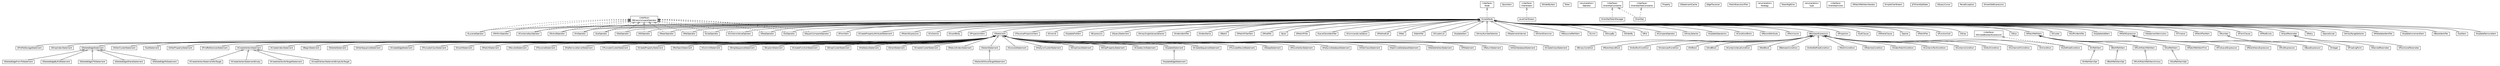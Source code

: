 #!/usr/local/bin/dot
#
# Class diagram 
# Generated by UMLGraph version R5_6-24-gf6e263 (http://www.umlgraph.org/)
#

digraph G {
	edge [fontname="Helvetica",fontsize=10,labelfontname="Helvetica",labelfontsize=10];
	node [fontname="Helvetica",fontsize=10,shape=plaintext];
	nodesep=0.25;
	ranksep=0.5;
	// com.orientechnologies.orient.core.sql.parser.OSleepStatement
	c130637 [label=<<table title="com.orientechnologies.orient.core.sql.parser.OSleepStatement" border="0" cellborder="1" cellspacing="0" cellpadding="2" port="p" href="./OSleepStatement.html">
		<tr><td><table border="0" cellspacing="0" cellpadding="1">
<tr><td align="center" balign="center"> OSleepStatement </td></tr>
		</table></td></tr>
		</table>>, URL="./OSleepStatement.html", fontname="Helvetica", fontcolor="black", fontsize=10.0];
	// com.orientechnologies.orient.core.sql.parser.ORecordAttribute
	c130638 [label=<<table title="com.orientechnologies.orient.core.sql.parser.ORecordAttribute" border="0" cellborder="1" cellspacing="0" cellpadding="2" port="p" href="./ORecordAttribute.html">
		<tr><td><table border="0" cellspacing="0" cellpadding="1">
<tr><td align="center" balign="center"> ORecordAttribute </td></tr>
		</table></td></tr>
		</table>>, URL="./ORecordAttribute.html", fontname="Helvetica", fontcolor="black", fontsize=10.0];
	// com.orientechnologies.orient.core.sql.parser.OJsonItem
	c130639 [label=<<table title="com.orientechnologies.orient.core.sql.parser.OJsonItem" border="0" cellborder="1" cellspacing="0" cellpadding="2" port="p" href="./OJsonItem.html">
		<tr><td><table border="0" cellspacing="0" cellpadding="1">
<tr><td align="center" balign="center"> OJsonItem </td></tr>
		</table></td></tr>
		</table>>, URL="./OJsonItem.html", fontname="Helvetica", fontcolor="black", fontsize=10.0];
	// com.orientechnologies.orient.core.sql.parser.OInOperator
	c130640 [label=<<table title="com.orientechnologies.orient.core.sql.parser.OInOperator" border="0" cellborder="1" cellspacing="0" cellpadding="2" port="p" href="./OInOperator.html">
		<tr><td><table border="0" cellspacing="0" cellpadding="1">
<tr><td align="center" balign="center"> OInOperator </td></tr>
		</table></td></tr>
		</table>>, URL="./OInOperator.html", fontname="Helvetica", fontcolor="black", fontsize=10.0];
	// com.orientechnologies.orient.core.sql.parser.OFirstLevelExpression
	c130641 [label=<<table title="com.orientechnologies.orient.core.sql.parser.OFirstLevelExpression" border="0" cellborder="1" cellspacing="0" cellpadding="2" port="p" href="./OFirstLevelExpression.html">
		<tr><td><table border="0" cellspacing="0" cellpadding="1">
<tr><td align="center" balign="center"> OFirstLevelExpression </td></tr>
		</table></td></tr>
		</table>>, URL="./OFirstLevelExpression.html", fontname="Helvetica", fontcolor="black", fontsize=10.0];
	// com.orientechnologies.orient.core.sql.parser.OPermission
	c130642 [label=<<table title="com.orientechnologies.orient.core.sql.parser.OPermission" border="0" cellborder="1" cellspacing="0" cellpadding="2" port="p" href="./OPermission.html">
		<tr><td><table border="0" cellspacing="0" cellpadding="1">
<tr><td align="center" balign="center"> OPermission </td></tr>
		</table></td></tr>
		</table>>, URL="./OPermission.html", fontname="Helvetica", fontcolor="black", fontsize=10.0];
	// com.orientechnologies.orient.core.sql.parser.OLeOperator
	c130643 [label=<<table title="com.orientechnologies.orient.core.sql.parser.OLeOperator" border="0" cellborder="1" cellspacing="0" cellpadding="2" port="p" href="./OLeOperator.html">
		<tr><td><table border="0" cellspacing="0" cellpadding="1">
<tr><td align="center" balign="center"> OLeOperator </td></tr>
		</table></td></tr>
		</table>>, URL="./OLeOperator.html", fontname="Helvetica", fontcolor="black", fontsize=10.0];
	// com.orientechnologies.orient.core.sql.parser.OMultiMatchPathItemArrows
	c130644 [label=<<table title="com.orientechnologies.orient.core.sql.parser.OMultiMatchPathItemArrows" border="0" cellborder="1" cellspacing="0" cellpadding="2" port="p" href="./OMultiMatchPathItemArrows.html">
		<tr><td><table border="0" cellspacing="0" cellpadding="1">
<tr><td align="center" balign="center"> OMultiMatchPathItemArrows </td></tr>
		</table></td></tr>
		</table>>, URL="./OMultiMatchPathItemArrows.html", fontname="Helvetica", fontcolor="black", fontsize=10.0];
	// com.orientechnologies.orient.core.sql.parser.OMoveVertexStatement
	c130645 [label=<<table title="com.orientechnologies.orient.core.sql.parser.OMoveVertexStatement" border="0" cellborder="1" cellspacing="0" cellpadding="2" port="p" href="./OMoveVertexStatement.html">
		<tr><td><table border="0" cellspacing="0" cellpadding="1">
<tr><td align="center" balign="center"> OMoveVertexStatement </td></tr>
		</table></td></tr>
		</table>>, URL="./OMoveVertexStatement.html", fontname="Helvetica", fontcolor="black", fontsize=10.0];
	// com.orientechnologies.orient.core.sql.parser.OBooleanExpression
	c130646 [label=<<table title="com.orientechnologies.orient.core.sql.parser.OBooleanExpression" border="0" cellborder="1" cellspacing="0" cellpadding="2" port="p" href="./OBooleanExpression.html">
		<tr><td><table border="0" cellspacing="0" cellpadding="1">
<tr><td align="center" balign="center"><font face="Helvetica-Oblique"> OBooleanExpression </font></td></tr>
		</table></td></tr>
		</table>>, URL="./OBooleanExpression.html", fontname="Helvetica", fontcolor="black", fontsize=10.0];
	// com.orientechnologies.orient.core.sql.parser.OHaSyncDatabaseStatement
	c130647 [label=<<table title="com.orientechnologies.orient.core.sql.parser.OHaSyncDatabaseStatement" border="0" cellborder="1" cellspacing="0" cellpadding="2" port="p" href="./OHaSyncDatabaseStatement.html">
		<tr><td><table border="0" cellspacing="0" cellpadding="1">
<tr><td align="center" balign="center"> OHaSyncDatabaseStatement </td></tr>
		</table></td></tr>
		</table>>, URL="./OHaSyncDatabaseStatement.html", fontname="Helvetica", fontcolor="black", fontsize=10.0];
	// com.orientechnologies.orient.core.sql.parser.OAlterClassStatement
	c130648 [label=<<table title="com.orientechnologies.orient.core.sql.parser.OAlterClassStatement" border="0" cellborder="1" cellspacing="0" cellpadding="2" port="p" href="./OAlterClassStatement.html">
		<tr><td><table border="0" cellspacing="0" cellpadding="1">
<tr><td align="center" balign="center"> OAlterClassStatement </td></tr>
		</table></td></tr>
		</table>>, URL="./OAlterClassStatement.html", fontname="Helvetica", fontcolor="black", fontsize=10.0];
	// com.orientechnologies.orient.core.sql.parser.OOptimizeDatabaseStatement
	c130649 [label=<<table title="com.orientechnologies.orient.core.sql.parser.OOptimizeDatabaseStatement" border="0" cellborder="1" cellspacing="0" cellpadding="2" port="p" href="./OOptimizeDatabaseStatement.html">
		<tr><td><table border="0" cellspacing="0" cellpadding="1">
<tr><td align="center" balign="center"> OOptimizeDatabaseStatement </td></tr>
		</table></td></tr>
		</table>>, URL="./OOptimizeDatabaseStatement.html", fontname="Helvetica", fontcolor="black", fontsize=10.0];
	// com.orientechnologies.orient.core.sql.parser.OProjection
	c130650 [label=<<table title="com.orientechnologies.orient.core.sql.parser.OProjection" border="0" cellborder="1" cellspacing="0" cellpadding="2" port="p" href="./OProjection.html">
		<tr><td><table border="0" cellspacing="0" cellpadding="1">
<tr><td align="center" balign="center"> OProjection </td></tr>
		</table></td></tr>
		</table>>, URL="./OProjection.html", fontname="Helvetica", fontcolor="black", fontsize=10.0];
	// com.orientechnologies.orient.core.sql.parser.ODeleteVertexStatement
	c130651 [label=<<table title="com.orientechnologies.orient.core.sql.parser.ODeleteVertexStatement" border="0" cellborder="1" cellspacing="0" cellpadding="2" port="p" href="./ODeleteVertexStatement.html">
		<tr><td><table border="0" cellspacing="0" cellpadding="1">
<tr><td align="center" balign="center"> ODeleteVertexStatement </td></tr>
		</table></td></tr>
		</table>>, URL="./ODeleteVertexStatement.html", fontname="Helvetica", fontcolor="black", fontsize=10.0];
	// com.orientechnologies.orient.core.sql.parser.OIfStatement
	c130652 [label=<<table title="com.orientechnologies.orient.core.sql.parser.OIfStatement" border="0" cellborder="1" cellspacing="0" cellpadding="2" port="p" href="./OIfStatement.html">
		<tr><td><table border="0" cellspacing="0" cellpadding="1">
<tr><td align="center" balign="center"> OIfStatement </td></tr>
		</table></td></tr>
		</table>>, URL="./OIfStatement.html", fontname="Helvetica", fontcolor="black", fontsize=10.0];
	// com.orientechnologies.orient.core.sql.parser.OGeOperator
	c130653 [label=<<table title="com.orientechnologies.orient.core.sql.parser.OGeOperator" border="0" cellborder="1" cellspacing="0" cellpadding="2" port="p" href="./OGeOperator.html">
		<tr><td><table border="0" cellspacing="0" cellpadding="1">
<tr><td align="center" balign="center"> OGeOperator </td></tr>
		</table></td></tr>
		</table>>, URL="./OGeOperator.html", fontname="Helvetica", fontcolor="black", fontsize=10.0];
	// com.orientechnologies.orient.core.sql.parser.OReturnStatement
	c130654 [label=<<table title="com.orientechnologies.orient.core.sql.parser.OReturnStatement" border="0" cellborder="1" cellspacing="0" cellpadding="2" port="p" href="./OReturnStatement.html">
		<tr><td><table border="0" cellspacing="0" cellpadding="1">
<tr><td align="center" balign="center"> OReturnStatement </td></tr>
		</table></td></tr>
		</table>>, URL="./OReturnStatement.html", fontname="Helvetica", fontcolor="black", fontsize=10.0];
	// com.orientechnologies.orient.core.sql.parser.CharStream
	c130655 [label=<<table title="com.orientechnologies.orient.core.sql.parser.CharStream" border="0" cellborder="1" cellspacing="0" cellpadding="2" port="p" href="./CharStream.html">
		<tr><td><table border="0" cellspacing="0" cellpadding="1">
<tr><td align="center" balign="center"> &#171;interface&#187; </td></tr>
<tr><td align="center" balign="center"> CharStream </td></tr>
		</table></td></tr>
		</table>>, URL="./CharStream.html", fontname="Helvetica", fontcolor="black", fontsize=10.0];
	// com.orientechnologies.orient.core.sql.parser.OAlterDatabaseStatement
	c130656 [label=<<table title="com.orientechnologies.orient.core.sql.parser.OAlterDatabaseStatement" border="0" cellborder="1" cellspacing="0" cellpadding="2" port="p" href="./OAlterDatabaseStatement.html">
		<tr><td><table border="0" cellspacing="0" cellpadding="1">
<tr><td align="center" balign="center"> OAlterDatabaseStatement </td></tr>
		</table></td></tr>
		</table>>, URL="./OAlterDatabaseStatement.html", fontname="Helvetica", fontcolor="black", fontsize=10.0];
	// com.orientechnologies.orient.core.sql.parser.OCreateClassStatement
	c130657 [label=<<table title="com.orientechnologies.orient.core.sql.parser.OCreateClassStatement" border="0" cellborder="1" cellspacing="0" cellpadding="2" port="p" href="./OCreateClassStatement.html">
		<tr><td><table border="0" cellspacing="0" cellpadding="1">
<tr><td align="center" balign="center"> OCreateClassStatement </td></tr>
		</table></td></tr>
		</table>>, URL="./OCreateClassStatement.html", fontname="Helvetica", fontcolor="black", fontsize=10.0];
	// com.orientechnologies.orient.core.sql.parser.OProfileStorageStatement
	c130658 [label=<<table title="com.orientechnologies.orient.core.sql.parser.OProfileStorageStatement" border="0" cellborder="1" cellspacing="0" cellpadding="2" port="p" href="./OProfileStorageStatement.html">
		<tr><td><table border="0" cellspacing="0" cellpadding="1">
<tr><td align="center" balign="center"> OProfileStorageStatement </td></tr>
		</table></td></tr>
		</table>>, URL="./OProfileStorageStatement.html", fontname="Helvetica", fontcolor="black", fontsize=10.0];
	// com.orientechnologies.orient.core.sql.parser.OOrderByItem
	c130659 [label=<<table title="com.orientechnologies.orient.core.sql.parser.OOrderByItem" border="0" cellborder="1" cellspacing="0" cellpadding="2" port="p" href="./OOrderByItem.html">
		<tr><td><table border="0" cellspacing="0" cellpadding="1">
<tr><td align="center" balign="center"> OOrderByItem </td></tr>
		</table></td></tr>
		</table>>, URL="./OOrderByItem.html", fontname="Helvetica", fontcolor="black", fontsize=10.0];
	// com.orientechnologies.orient.core.sql.parser.OInstanceofCondition
	c130660 [label=<<table title="com.orientechnologies.orient.core.sql.parser.OInstanceofCondition" border="0" cellborder="1" cellspacing="0" cellpadding="2" port="p" href="./OInstanceofCondition.html">
		<tr><td><table border="0" cellspacing="0" cellpadding="1">
<tr><td align="center" balign="center"> OInstanceofCondition </td></tr>
		</table></td></tr>
		</table>>, URL="./OInstanceofCondition.html", fontname="Helvetica", fontcolor="black", fontsize=10.0];
	// com.orientechnologies.orient.core.sql.parser.OCreateVertexStatementNoTarget
	c130661 [label=<<table title="com.orientechnologies.orient.core.sql.parser.OCreateVertexStatementNoTarget" border="0" cellborder="1" cellspacing="0" cellpadding="2" port="p" href="./OCreateVertexStatementNoTarget.html">
		<tr><td><table border="0" cellspacing="0" cellpadding="1">
<tr><td align="center" balign="center"> OCreateVertexStatementNoTarget </td></tr>
		</table></td></tr>
		</table>>, URL="./OCreateVertexStatementNoTarget.html", fontname="Helvetica", fontcolor="black", fontsize=10.0];
	// com.orientechnologies.orient.core.sql.parser.ODropIndexStatement
	c130662 [label=<<table title="com.orientechnologies.orient.core.sql.parser.ODropIndexStatement" border="0" cellborder="1" cellspacing="0" cellpadding="2" port="p" href="./ODropIndexStatement.html">
		<tr><td><table border="0" cellspacing="0" cellpadding="1">
<tr><td align="center" balign="center"> ODropIndexStatement </td></tr>
		</table></td></tr>
		</table>>, URL="./ODropIndexStatement.html", fontname="Helvetica", fontcolor="black", fontsize=10.0];
	// com.orientechnologies.orient.core.sql.parser.OLetClause
	c130663 [label=<<table title="com.orientechnologies.orient.core.sql.parser.OLetClause" border="0" cellborder="1" cellspacing="0" cellpadding="2" port="p" href="./OLetClause.html">
		<tr><td><table border="0" cellspacing="0" cellpadding="1">
<tr><td align="center" balign="center"> OLetClause </td></tr>
		</table></td></tr>
		</table>>, URL="./OLetClause.html", fontname="Helvetica", fontcolor="black", fontsize=10.0];
	// com.orientechnologies.orient.core.sql.parser.JavaCharStream
	c130664 [label=<<table title="com.orientechnologies.orient.core.sql.parser.JavaCharStream" border="0" cellborder="1" cellspacing="0" cellpadding="2" port="p" href="./JavaCharStream.html">
		<tr><td><table border="0" cellspacing="0" cellpadding="1">
<tr><td align="center" balign="center"> JavaCharStream </td></tr>
		</table></td></tr>
		</table>>, URL="./JavaCharStream.html", fontname="Helvetica", fontcolor="black", fontsize=10.0];
	// com.orientechnologies.orient.core.sql.parser.ODeleteEdgeStatement
	c130665 [label=<<table title="com.orientechnologies.orient.core.sql.parser.ODeleteEdgeStatement" border="0" cellborder="1" cellspacing="0" cellpadding="2" port="p" href="./ODeleteEdgeStatement.html">
		<tr><td><table border="0" cellspacing="0" cellpadding="1">
<tr><td align="center" balign="center"> ODeleteEdgeStatement </td></tr>
		</table></td></tr>
		</table>>, URL="./ODeleteEdgeStatement.html", fontname="Helvetica", fontcolor="black", fontsize=10.0];
	// com.orientechnologies.orient.core.sql.parser.OWhereClause
	c130666 [label=<<table title="com.orientechnologies.orient.core.sql.parser.OWhereClause" border="0" cellborder="1" cellspacing="0" cellpadding="2" port="p" href="./OWhereClause.html">
		<tr><td><table border="0" cellspacing="0" cellpadding="1">
<tr><td align="center" balign="center"> OWhereClause </td></tr>
		</table></td></tr>
		</table>>, URL="./OWhereClause.html", fontname="Helvetica", fontcolor="black", fontsize=10.0];
	// com.orientechnologies.orient.core.sql.parser.OGtOperator
	c130667 [label=<<table title="com.orientechnologies.orient.core.sql.parser.OGtOperator" border="0" cellborder="1" cellspacing="0" cellpadding="2" port="p" href="./OGtOperator.html">
		<tr><td><table border="0" cellspacing="0" cellpadding="1">
<tr><td align="center" balign="center"> OGtOperator </td></tr>
		</table></td></tr>
		</table>>, URL="./OGtOperator.html", fontname="Helvetica", fontcolor="black", fontsize=10.0];
	// com.orientechnologies.orient.core.sql.parser.Oparse
	c130668 [label=<<table title="com.orientechnologies.orient.core.sql.parser.Oparse" border="0" cellborder="1" cellspacing="0" cellpadding="2" port="p" href="./Oparse.html">
		<tr><td><table border="0" cellspacing="0" cellpadding="1">
<tr><td align="center" balign="center"> Oparse </td></tr>
		</table></td></tr>
		</table>>, URL="./Oparse.html", fontname="Helvetica", fontcolor="black", fontsize=10.0];
	// com.orientechnologies.orient.core.sql.parser.OBothPathItemOpt
	c130669 [label=<<table title="com.orientechnologies.orient.core.sql.parser.OBothPathItemOpt" border="0" cellborder="1" cellspacing="0" cellpadding="2" port="p" href="./OBothPathItemOpt.html">
		<tr><td><table border="0" cellspacing="0" cellpadding="1">
<tr><td align="center" balign="center"> OBothPathItemOpt </td></tr>
		</table></td></tr>
		</table>>, URL="./OBothPathItemOpt.html", fontname="Helvetica", fontcolor="black", fontsize=10.0];
	// com.orientechnologies.orient.core.sql.parser.OOrBlock
	c130670 [label=<<table title="com.orientechnologies.orient.core.sql.parser.OOrBlock" border="0" cellborder="1" cellspacing="0" cellpadding="2" port="p" href="./OOrBlock.html">
		<tr><td><table border="0" cellspacing="0" cellpadding="1">
<tr><td align="center" balign="center"> OOrBlock </td></tr>
		</table></td></tr>
		</table>>, URL="./OOrBlock.html", fontname="Helvetica", fontcolor="black", fontsize=10.0];
	// com.orientechnologies.orient.core.sql.parser.OAlterClusterStatement
	c130671 [label=<<table title="com.orientechnologies.orient.core.sql.parser.OAlterClusterStatement" border="0" cellborder="1" cellspacing="0" cellpadding="2" port="p" href="./OAlterClusterStatement.html">
		<tr><td><table border="0" cellspacing="0" cellpadding="1">
<tr><td align="center" balign="center"> OAlterClusterStatement </td></tr>
		</table></td></tr>
		</table>>, URL="./OAlterClusterStatement.html", fontname="Helvetica", fontcolor="black", fontsize=10.0];
	// com.orientechnologies.orient.core.sql.parser.OLetStatement
	c130672 [label=<<table title="com.orientechnologies.orient.core.sql.parser.OLetStatement" border="0" cellborder="1" cellspacing="0" cellpadding="2" port="p" href="./OLetStatement.html">
		<tr><td><table border="0" cellspacing="0" cellpadding="1">
<tr><td align="center" balign="center"> OLetStatement </td></tr>
		</table></td></tr>
		</table>>, URL="./OLetStatement.html", fontname="Helvetica", fontcolor="black", fontsize=10.0];
	// com.orientechnologies.orient.core.sql.parser.OFetchPlan
	c130673 [label=<<table title="com.orientechnologies.orient.core.sql.parser.OFetchPlan" border="0" cellborder="1" cellspacing="0" cellpadding="2" port="p" href="./OFetchPlan.html">
		<tr><td><table border="0" cellspacing="0" cellpadding="1">
<tr><td align="center" balign="center"> OFetchPlan </td></tr>
		</table></td></tr>
		</table>>, URL="./OFetchPlan.html", fontname="Helvetica", fontcolor="black", fontsize=10.0];
	// com.orientechnologies.orient.core.sql.parser.OFunctionCall
	c130674 [label=<<table title="com.orientechnologies.orient.core.sql.parser.OFunctionCall" border="0" cellborder="1" cellspacing="0" cellpadding="2" port="p" href="./OFunctionCall.html">
		<tr><td><table border="0" cellspacing="0" cellpadding="1">
<tr><td align="center" balign="center"> OFunctionCall </td></tr>
		</table></td></tr>
		</table>>, URL="./OFunctionCall.html", fontname="Helvetica", fontcolor="black", fontsize=10.0];
	// com.orientechnologies.orient.core.sql.parser.OAlterPropertyStatement
	c130675 [label=<<table title="com.orientechnologies.orient.core.sql.parser.OAlterPropertyStatement" border="0" cellborder="1" cellspacing="0" cellpadding="2" port="p" href="./OAlterPropertyStatement.html">
		<tr><td><table border="0" cellspacing="0" cellpadding="1">
<tr><td align="center" balign="center"> OAlterPropertyStatement </td></tr>
		</table></td></tr>
		</table>>, URL="./OAlterPropertyStatement.html", fontname="Helvetica", fontcolor="black", fontsize=10.0];
	// com.orientechnologies.orient.core.sql.parser.OAlias
	c130676 [label=<<table title="com.orientechnologies.orient.core.sql.parser.OAlias" border="0" cellborder="1" cellspacing="0" cellpadding="2" port="p" href="./OAlias.html">
		<tr><td><table border="0" cellspacing="0" cellpadding="1">
<tr><td align="center" balign="center"> OAlias </td></tr>
		</table></td></tr>
		</table>>, URL="./OAlias.html", fontname="Helvetica", fontcolor="black", fontsize=10.0];
	// com.orientechnologies.orient.core.sql.parser.OFindReferencesStatement
	c130677 [label=<<table title="com.orientechnologies.orient.core.sql.parser.OFindReferencesStatement" border="0" cellborder="1" cellspacing="0" cellpadding="2" port="p" href="./OFindReferencesStatement.html">
		<tr><td><table border="0" cellspacing="0" cellpadding="1">
<tr><td align="center" balign="center"> OFindReferencesStatement </td></tr>
		</table></td></tr>
		</table>>, URL="./OFindReferencesStatement.html", fontname="Helvetica", fontcolor="black", fontsize=10.0];
	// com.orientechnologies.orient.core.sql.parser.SimpleNode
	c130678 [label=<<table title="com.orientechnologies.orient.core.sql.parser.SimpleNode" border="0" cellborder="1" cellspacing="0" cellpadding="2" port="p" href="./SimpleNode.html">
		<tr><td><table border="0" cellspacing="0" cellpadding="1">
<tr><td align="center" balign="center"> SimpleNode </td></tr>
		</table></td></tr>
		</table>>, URL="./SimpleNode.html", fontname="Helvetica", fontcolor="black", fontsize=10.0];
	// com.orientechnologies.orient.core.sql.parser.OSimpleBooleanExpression
	c130679 [label=<<table title="com.orientechnologies.orient.core.sql.parser.OSimpleBooleanExpression" border="0" cellborder="1" cellspacing="0" cellpadding="2" port="p" href="./OSimpleBooleanExpression.html">
		<tr><td><table border="0" cellspacing="0" cellpadding="1">
<tr><td align="center" balign="center"> &#171;interface&#187; </td></tr>
<tr><td align="center" balign="center"> OSimpleBooleanExpression </td></tr>
		</table></td></tr>
		</table>>, URL="./OSimpleBooleanExpression.html", fontname="Helvetica", fontcolor="black", fontsize=10.0];
	// com.orientechnologies.orient.core.sql.parser.ODeleteEdgeVToStatement
	c130680 [label=<<table title="com.orientechnologies.orient.core.sql.parser.ODeleteEdgeVToStatement" border="0" cellborder="1" cellspacing="0" cellpadding="2" port="p" href="./ODeleteEdgeVToStatement.html">
		<tr><td><table border="0" cellspacing="0" cellpadding="1">
<tr><td align="center" balign="center"> ODeleteEdgeVToStatement </td></tr>
		</table></td></tr>
		</table>>, URL="./ODeleteEdgeVToStatement.html", fontname="Helvetica", fontcolor="black", fontsize=10.0];
	// com.orientechnologies.orient.core.sql.parser.OAndBlock
	c130681 [label=<<table title="com.orientechnologies.orient.core.sql.parser.OAndBlock" border="0" cellborder="1" cellspacing="0" cellpadding="2" port="p" href="./OAndBlock.html">
		<tr><td><table border="0" cellspacing="0" cellpadding="1">
<tr><td align="center" balign="center"> OAndBlock </td></tr>
		</table></td></tr>
		</table>>, URL="./OAndBlock.html", fontname="Helvetica", fontcolor="black", fontsize=10.0];
	// com.orientechnologies.orient.core.sql.parser.OMatchPathItem
	c130682 [label=<<table title="com.orientechnologies.orient.core.sql.parser.OMatchPathItem" border="0" cellborder="1" cellspacing="0" cellpadding="2" port="p" href="./OMatchPathItem.html">
		<tr><td><table border="0" cellspacing="0" cellpadding="1">
<tr><td align="center" balign="center"> OMatchPathItem </td></tr>
		</table></td></tr>
		</table>>, URL="./OMatchPathItem.html", fontname="Helvetica", fontcolor="black", fontsize=10.0];
	// com.orientechnologies.orient.core.sql.parser.Token
	c130683 [label=<<table title="com.orientechnologies.orient.core.sql.parser.Token" border="0" cellborder="1" cellspacing="0" cellpadding="2" port="p" href="./Token.html">
		<tr><td><table border="0" cellspacing="0" cellpadding="1">
<tr><td align="center" balign="center"> Token </td></tr>
		</table></td></tr>
		</table>>, URL="./Token.html", fontname="Helvetica", fontcolor="black", fontsize=10.0];
	// com.orientechnologies.orient.core.sql.parser.Node
	c130684 [label=<<table title="com.orientechnologies.orient.core.sql.parser.Node" border="0" cellborder="1" cellspacing="0" cellpadding="2" port="p" href="./Node.html">
		<tr><td><table border="0" cellspacing="0" cellpadding="1">
<tr><td align="center" balign="center"> &#171;interface&#187; </td></tr>
<tr><td align="center" balign="center"> Node </td></tr>
		</table></td></tr>
		</table>>, URL="./Node.html", fontname="Helvetica", fontcolor="black", fontsize=10.0];
	// com.orientechnologies.orient.core.sql.parser.OSkip
	c130685 [label=<<table title="com.orientechnologies.orient.core.sql.parser.OSkip" border="0" cellborder="1" cellspacing="0" cellpadding="2" port="p" href="./OSkip.html">
		<tr><td><table border="0" cellspacing="0" cellpadding="1">
<tr><td align="center" balign="center"> OSkip </td></tr>
		</table></td></tr>
		</table>>, URL="./OSkip.html", fontname="Helvetica", fontcolor="black", fontsize=10.0];
	// com.orientechnologies.orient.core.sql.parser.OCreateVertexStatement
	c130686 [label=<<table title="com.orientechnologies.orient.core.sql.parser.OCreateVertexStatement" border="0" cellborder="1" cellspacing="0" cellpadding="2" port="p" href="./OCreateVertexStatement.html">
		<tr><td><table border="0" cellspacing="0" cellpadding="1">
<tr><td align="center" balign="center"> OCreateVertexStatement </td></tr>
		</table></td></tr>
		</table>>, URL="./OCreateVertexStatement.html", fontname="Helvetica", fontcolor="black", fontsize=10.0];
	// com.orientechnologies.orient.core.sql.parser.OParenthesisExpression
	c130687 [label=<<table title="com.orientechnologies.orient.core.sql.parser.OParenthesisExpression" border="0" cellborder="1" cellspacing="0" cellpadding="2" port="p" href="./OParenthesisExpression.html">
		<tr><td><table border="0" cellspacing="0" cellpadding="1">
<tr><td align="center" balign="center"> OParenthesisExpression </td></tr>
		</table></td></tr>
		</table>>, URL="./OParenthesisExpression.html", fontname="Helvetica", fontcolor="black", fontsize=10.0];
	// com.orientechnologies.orient.core.sql.parser.ONearOperator
	c130688 [label=<<table title="com.orientechnologies.orient.core.sql.parser.ONearOperator" border="0" cellborder="1" cellspacing="0" cellpadding="2" port="p" href="./ONearOperator.html">
		<tr><td><table border="0" cellspacing="0" cellpadding="1">
<tr><td align="center" balign="center"> ONearOperator </td></tr>
		</table></td></tr>
		</table>>, URL="./ONearOperator.html", fontname="Helvetica", fontcolor="black", fontsize=10.0];
	// com.orientechnologies.orient.core.sql.parser.OMathExpression
	c130689 [label=<<table title="com.orientechnologies.orient.core.sql.parser.OMathExpression" border="0" cellborder="1" cellspacing="0" cellpadding="2" port="p" href="./OMathExpression.html">
		<tr><td><table border="0" cellspacing="0" cellpadding="1">
<tr><td align="center" balign="center"> OMathExpression </td></tr>
		</table></td></tr>
		</table>>, URL="./OMathExpression.html", fontname="Helvetica", fontcolor="black", fontsize=10.0];
	// com.orientechnologies.orient.core.sql.parser.OMathExpression.Operator
	c130690 [label=<<table title="com.orientechnologies.orient.core.sql.parser.OMathExpression.Operator" border="0" cellborder="1" cellspacing="0" cellpadding="2" port="p" href="./OMathExpression.Operator.html">
		<tr><td><table border="0" cellspacing="0" cellpadding="1">
<tr><td align="center" balign="center"> &#171;enumeration&#187; </td></tr>
<tr><td align="center" balign="center"> Operator </td></tr>
		</table></td></tr>
		</table>>, URL="./OMathExpression.Operator.html", fontname="Helvetica", fontcolor="black", fontsize=10.0];
	// com.orientechnologies.orient.core.sql.parser.OInPathItem
	c130691 [label=<<table title="com.orientechnologies.orient.core.sql.parser.OInPathItem" border="0" cellborder="1" cellspacing="0" cellpadding="2" port="p" href="./OInPathItem.html">
		<tr><td><table border="0" cellspacing="0" cellpadding="1">
<tr><td align="center" balign="center"> OInPathItem </td></tr>
		</table></td></tr>
		</table>>, URL="./OInPathItem.html", fontname="Helvetica", fontcolor="black", fontsize=10.0];
	// com.orientechnologies.orient.core.sql.parser.OCluster
	c130692 [label=<<table title="com.orientechnologies.orient.core.sql.parser.OCluster" border="0" cellborder="1" cellspacing="0" cellpadding="2" port="p" href="./OCluster.html">
		<tr><td><table border="0" cellspacing="0" cellpadding="1">
<tr><td align="center" balign="center"> OCluster </td></tr>
		</table></td></tr>
		</table>>, URL="./OCluster.html", fontname="Helvetica", fontcolor="black", fontsize=10.0];
	// com.orientechnologies.orient.core.sql.parser.OSuffixIdentifier
	c130693 [label=<<table title="com.orientechnologies.orient.core.sql.parser.OSuffixIdentifier" border="0" cellborder="1" cellspacing="0" cellpadding="2" port="p" href="./OSuffixIdentifier.html">
		<tr><td><table border="0" cellspacing="0" cellpadding="1">
<tr><td align="center" balign="center"> OSuffixIdentifier </td></tr>
		</table></td></tr>
		</table>>, URL="./OSuffixIdentifier.html", fontname="Helvetica", fontcolor="black", fontsize=10.0];
	// com.orientechnologies.orient.core.sql.parser.OrientSqlTokenManager
	c130694 [label=<<table title="com.orientechnologies.orient.core.sql.parser.OrientSqlTokenManager" border="0" cellborder="1" cellspacing="0" cellpadding="2" port="p" href="./OrientSqlTokenManager.html">
		<tr><td><table border="0" cellspacing="0" cellpadding="1">
<tr><td align="center" balign="center"> OrientSqlTokenManager </td></tr>
		</table></td></tr>
		</table>>, URL="./OrientSqlTokenManager.html", fontname="Helvetica", fontcolor="black", fontsize=10.0];
	// com.orientechnologies.orient.core.sql.parser.OCreateIndexStatement
	c130695 [label=<<table title="com.orientechnologies.orient.core.sql.parser.OCreateIndexStatement" border="0" cellborder="1" cellspacing="0" cellpadding="2" port="p" href="./OCreateIndexStatement.html">
		<tr><td><table border="0" cellspacing="0" cellpadding="1">
<tr><td align="center" balign="center"> OCreateIndexStatement </td></tr>
		</table></td></tr>
		</table>>, URL="./OCreateIndexStatement.html", fontname="Helvetica", fontcolor="black", fontsize=10.0];
	// com.orientechnologies.orient.core.sql.parser.OCreateIndexStatement.Property
	c130696 [label=<<table title="com.orientechnologies.orient.core.sql.parser.OCreateIndexStatement.Property" border="0" cellborder="1" cellspacing="0" cellpadding="2" port="p" href="./OCreateIndexStatement.Property.html">
		<tr><td><table border="0" cellspacing="0" cellpadding="1">
<tr><td align="center" balign="center"> Property </td></tr>
		</table></td></tr>
		</table>>, URL="./OCreateIndexStatement.Property.html", fontname="Helvetica", fontcolor="black", fontsize=10.0];
	// com.orientechnologies.orient.core.sql.parser.ONeOperator
	c130697 [label=<<table title="com.orientechnologies.orient.core.sql.parser.ONeOperator" border="0" cellborder="1" cellspacing="0" cellpadding="2" port="p" href="./ONeOperator.html">
		<tr><td><table border="0" cellspacing="0" cellpadding="1">
<tr><td align="center" balign="center"> ONeOperator </td></tr>
		</table></td></tr>
		</table>>, URL="./ONeOperator.html", fontname="Helvetica", fontcolor="black", fontsize=10.0];
	// com.orientechnologies.orient.core.sql.parser.OBinaryCompareOperator
	c130698 [label=<<table title="com.orientechnologies.orient.core.sql.parser.OBinaryCompareOperator" border="0" cellborder="1" cellspacing="0" cellpadding="2" port="p" href="./OBinaryCompareOperator.html">
		<tr><td><table border="0" cellspacing="0" cellpadding="1">
<tr><td align="center" balign="center"> &#171;interface&#187; </td></tr>
<tr><td align="center" balign="center"> OBinaryCompareOperator </td></tr>
		</table></td></tr>
		</table>>, URL="./OBinaryCompareOperator.html", fontname="Helvetica", fontcolor="black", fontsize=10.0];
	// com.orientechnologies.orient.core.sql.parser.OUpdateAddItem
	c130699 [label=<<table title="com.orientechnologies.orient.core.sql.parser.OUpdateAddItem" border="0" cellborder="1" cellspacing="0" cellpadding="2" port="p" href="./OUpdateAddItem.html">
		<tr><td><table border="0" cellspacing="0" cellpadding="1">
<tr><td align="center" balign="center"> OUpdateAddItem </td></tr>
		</table></td></tr>
		</table>>, URL="./OUpdateAddItem.html", fontname="Helvetica", fontcolor="black", fontsize=10.0];
	// com.orientechnologies.orient.core.sql.parser.OBeginStatement
	c130700 [label=<<table title="com.orientechnologies.orient.core.sql.parser.OBeginStatement" border="0" cellborder="1" cellspacing="0" cellpadding="2" port="p" href="./OBeginStatement.html">
		<tr><td><table border="0" cellspacing="0" cellpadding="1">
<tr><td align="center" balign="center"> OBeginStatement </td></tr>
		</table></td></tr>
		</table>>, URL="./OBeginStatement.html", fontname="Helvetica", fontcolor="black", fontsize=10.0];
	// com.orientechnologies.orient.core.sql.parser.OStatementSemicolon
	c130701 [label=<<table title="com.orientechnologies.orient.core.sql.parser.OStatementSemicolon" border="0" cellborder="1" cellspacing="0" cellpadding="2" port="p" href="./OStatementSemicolon.html">
		<tr><td><table border="0" cellspacing="0" cellpadding="1">
<tr><td align="center" balign="center"> OStatementSemicolon </td></tr>
		</table></td></tr>
		</table>>, URL="./OStatementSemicolon.html", fontname="Helvetica", fontcolor="black", fontsize=10.0];
	// com.orientechnologies.orient.core.sql.parser.OCreateVertexStatementEmpty
	c130702 [label=<<table title="com.orientechnologies.orient.core.sql.parser.OCreateVertexStatementEmpty" border="0" cellborder="1" cellspacing="0" cellpadding="2" port="p" href="./OCreateVertexStatementEmpty.html">
		<tr><td><table border="0" cellspacing="0" cellpadding="1">
<tr><td align="center" balign="center"> OCreateVertexStatementEmpty </td></tr>
		</table></td></tr>
		</table>>, URL="./OCreateVertexStatementEmpty.html", fontname="Helvetica", fontcolor="black", fontsize=10.0];
	// com.orientechnologies.orient.core.sql.parser.ODeleteStatement
	c130703 [label=<<table title="com.orientechnologies.orient.core.sql.parser.ODeleteStatement" border="0" cellborder="1" cellspacing="0" cellpadding="2" port="p" href="./ODeleteStatement.html">
		<tr><td><table border="0" cellspacing="0" cellpadding="1">
<tr><td align="center" balign="center"> ODeleteStatement </td></tr>
		</table></td></tr>
		</table>>, URL="./ODeleteStatement.html", fontname="Helvetica", fontcolor="black", fontsize=10.0];
	// com.orientechnologies.orient.core.sql.parser.OAlterSequenceStatement
	c130704 [label=<<table title="com.orientechnologies.orient.core.sql.parser.OAlterSequenceStatement" border="0" cellborder="1" cellspacing="0" cellpadding="2" port="p" href="./OAlterSequenceStatement.html">
		<tr><td><table border="0" cellspacing="0" cellpadding="1">
<tr><td align="center" balign="center"> OAlterSequenceStatement </td></tr>
		</table></td></tr>
		</table>>, URL="./OAlterSequenceStatement.html", fontname="Helvetica", fontcolor="black", fontsize=10.0];
	// com.orientechnologies.orient.core.sql.parser.OContainsValueCondition
	c130705 [label=<<table title="com.orientechnologies.orient.core.sql.parser.OContainsValueCondition" border="0" cellborder="1" cellspacing="0" cellpadding="2" port="p" href="./OContainsValueCondition.html">
		<tr><td><table border="0" cellspacing="0" cellpadding="1">
<tr><td align="center" balign="center"> OContainsValueCondition </td></tr>
		</table></td></tr>
		</table>>, URL="./OContainsValueCondition.html", fontname="Helvetica", fontcolor="black", fontsize=10.0];
	// com.orientechnologies.orient.core.sql.parser.OStatementCache
	c130706 [label=<<table title="com.orientechnologies.orient.core.sql.parser.OStatementCache" border="0" cellborder="1" cellspacing="0" cellpadding="2" port="p" href="./OStatementCache.html">
		<tr><td><table border="0" cellspacing="0" cellpadding="1">
<tr><td align="center" balign="center"> OStatementCache </td></tr>
		</table></td></tr>
		</table>>, URL="./OStatementCache.html", fontname="Helvetica", fontcolor="black", fontsize=10.0];
	// com.orientechnologies.orient.core.sql.parser.OLikeOperator
	c130707 [label=<<table title="com.orientechnologies.orient.core.sql.parser.OLikeOperator" border="0" cellborder="1" cellspacing="0" cellpadding="2" port="p" href="./OLikeOperator.html">
		<tr><td><table border="0" cellspacing="0" cellpadding="1">
<tr><td align="center" balign="center"> OLikeOperator </td></tr>
		</table></td></tr>
		</table>>, URL="./OLikeOperator.html", fontname="Helvetica", fontcolor="black", fontsize=10.0];
	// com.orientechnologies.orient.core.sql.parser.OTimeout
	c130708 [label=<<table title="com.orientechnologies.orient.core.sql.parser.OTimeout" border="0" cellborder="1" cellspacing="0" cellpadding="2" port="p" href="./OTimeout.html">
		<tr><td><table border="0" cellspacing="0" cellpadding="1">
<tr><td align="center" balign="center"> OTimeout </td></tr>
		</table></td></tr>
		</table>>, URL="./OTimeout.html", fontname="Helvetica", fontcolor="black", fontsize=10.0];
	// com.orientechnologies.orient.core.sql.parser.OFetchPlanItem
	c130709 [label=<<table title="com.orientechnologies.orient.core.sql.parser.OFetchPlanItem" border="0" cellborder="1" cellspacing="0" cellpadding="2" port="p" href="./OFetchPlanItem.html">
		<tr><td><table border="0" cellspacing="0" cellpadding="1">
<tr><td align="center" balign="center"> OFetchPlanItem </td></tr>
		</table></td></tr>
		</table>>, URL="./OFetchPlanItem.html", fontname="Helvetica", fontcolor="black", fontsize=10.0];
	// com.orientechnologies.orient.core.sql.parser.OFromClause
	c130710 [label=<<table title="com.orientechnologies.orient.core.sql.parser.OFromClause" border="0" cellborder="1" cellspacing="0" cellpadding="2" port="p" href="./OFromClause.html">
		<tr><td><table border="0" cellspacing="0" cellpadding="1">
<tr><td align="center" balign="center"> OFromClause </td></tr>
		</table></td></tr>
		</table>>, URL="./OFromClause.html", fontname="Helvetica", fontcolor="black", fontsize=10.0];
	// com.orientechnologies.orient.core.sql.parser.OIfNotExists
	c130711 [label=<<table title="com.orientechnologies.orient.core.sql.parser.OIfNotExists" border="0" cellborder="1" cellspacing="0" cellpadding="2" port="p" href="./OIfNotExists.html">
		<tr><td><table border="0" cellspacing="0" cellpadding="1">
<tr><td align="center" balign="center"> OIfNotExists </td></tr>
		</table></td></tr>
		</table>>, URL="./OIfNotExists.html", fontname="Helvetica", fontcolor="black", fontsize=10.0];
	// com.orientechnologies.orient.core.sql.parser.ODeleteEdgeWhereStatement
	c130712 [label=<<table title="com.orientechnologies.orient.core.sql.parser.ODeleteEdgeWhereStatement" border="0" cellborder="1" cellspacing="0" cellpadding="2" port="p" href="./ODeleteEdgeWhereStatement.html">
		<tr><td><table border="0" cellspacing="0" cellpadding="1">
<tr><td align="center" balign="center"> ODeleteEdgeWhereStatement </td></tr>
		</table></td></tr>
		</table>>, URL="./ODeleteEdgeWhereStatement.html", fontname="Helvetica", fontcolor="black", fontsize=10.0];
	// com.orientechnologies.orient.core.sql.parser.OCreateEdgeStatement
	c130713 [label=<<table title="com.orientechnologies.orient.core.sql.parser.OCreateEdgeStatement" border="0" cellborder="1" cellspacing="0" cellpadding="2" port="p" href="./OCreateEdgeStatement.html">
		<tr><td><table border="0" cellspacing="0" cellpadding="1">
<tr><td align="center" balign="center"> OCreateEdgeStatement </td></tr>
		</table></td></tr>
		</table>>, URL="./OCreateEdgeStatement.html", fontname="Helvetica", fontcolor="black", fontsize=10.0];
	// com.orientechnologies.orient.core.sql.parser.ONumber
	c130714 [label=<<table title="com.orientechnologies.orient.core.sql.parser.ONumber" border="0" cellborder="1" cellspacing="0" cellpadding="2" port="p" href="./ONumber.html">
		<tr><td><table border="0" cellspacing="0" cellpadding="1">
<tr><td align="center" balign="center"> ONumber </td></tr>
		</table></td></tr>
		</table>>, URL="./ONumber.html", fontname="Helvetica", fontcolor="black", fontsize=10.0];
	// com.orientechnologies.orient.core.sql.parser.ORetry
	c130715 [label=<<table title="com.orientechnologies.orient.core.sql.parser.ORetry" border="0" cellborder="1" cellspacing="0" cellpadding="2" port="p" href="./ORetry.html">
		<tr><td><table border="0" cellspacing="0" cellpadding="1">
<tr><td align="center" balign="center"> ORetry </td></tr>
		</table></td></tr>
		</table>>, URL="./ORetry.html", fontname="Helvetica", fontcolor="black", fontsize=10.0];
	// com.orientechnologies.orient.core.sql.parser.ONotBlock
	c130716 [label=<<table title="com.orientechnologies.orient.core.sql.parser.ONotBlock" border="0" cellborder="1" cellspacing="0" cellpadding="2" port="p" href="./ONotBlock.html">
		<tr><td><table border="0" cellspacing="0" cellpadding="1">
<tr><td align="center" balign="center"> ONotBlock </td></tr>
		</table></td></tr>
		</table>>, URL="./ONotBlock.html", fontname="Helvetica", fontcolor="black", fontsize=10.0];
	// com.orientechnologies.orient.core.sql.parser.OparseScript
	c130717 [label=<<table title="com.orientechnologies.orient.core.sql.parser.OparseScript" border="0" cellborder="1" cellspacing="0" cellpadding="2" port="p" href="./OparseScript.html">
		<tr><td><table border="0" cellspacing="0" cellpadding="1">
<tr><td align="center" balign="center"> OparseScript </td></tr>
		</table></td></tr>
		</table>>, URL="./OparseScript.html", fontname="Helvetica", fontcolor="black", fontsize=10.0];
	// com.orientechnologies.orient.core.sql.parser.OTruncateClassStatement
	c130718 [label=<<table title="com.orientechnologies.orient.core.sql.parser.OTruncateClassStatement" border="0" cellborder="1" cellspacing="0" cellpadding="2" port="p" href="./OTruncateClassStatement.html">
		<tr><td><table border="0" cellspacing="0" cellpadding="1">
<tr><td align="center" balign="center"> OTruncateClassStatement </td></tr>
		</table></td></tr>
		</table>>, URL="./OTruncateClassStatement.html", fontname="Helvetica", fontcolor="black", fontsize=10.0];
	// com.orientechnologies.orient.core.sql.parser.OInsertStatement
	c130719 [label=<<table title="com.orientechnologies.orient.core.sql.parser.OInsertStatement" border="0" cellborder="1" cellspacing="0" cellpadding="2" port="p" href="./OInsertStatement.html">
		<tr><td><table border="0" cellspacing="0" cellpadding="1">
<tr><td align="center" balign="center"> OInsertStatement </td></tr>
		</table></td></tr>
		</table>>, URL="./OInsertStatement.html", fontname="Helvetica", fontcolor="black", fontsize=10.0];
	// com.orientechnologies.orient.core.sql.parser.OArrayRangeSelector
	c130720 [label=<<table title="com.orientechnologies.orient.core.sql.parser.OArrayRangeSelector" border="0" cellborder="1" cellspacing="0" cellpadding="2" port="p" href="./OArrayRangeSelector.html">
		<tr><td><table border="0" cellspacing="0" cellpadding="1">
<tr><td align="center" balign="center"> OArrayRangeSelector </td></tr>
		</table></td></tr>
		</table>>, URL="./OArrayRangeSelector.html", fontname="Helvetica", fontcolor="black", fontsize=10.0];
	// com.orientechnologies.orient.core.sql.parser.OBetweenCondition
	c130721 [label=<<table title="com.orientechnologies.orient.core.sql.parser.OBetweenCondition" border="0" cellborder="1" cellspacing="0" cellpadding="2" port="p" href="./OBetweenCondition.html">
		<tr><td><table border="0" cellspacing="0" cellpadding="1">
<tr><td align="center" balign="center"> OBetweenCondition </td></tr>
		</table></td></tr>
		</table>>, URL="./OBetweenCondition.html", fontname="Helvetica", fontcolor="black", fontsize=10.0];
	// com.orientechnologies.orient.core.sql.parser.OMetadataIdentifier
	c130722 [label=<<table title="com.orientechnologies.orient.core.sql.parser.OMetadataIdentifier" border="0" cellborder="1" cellspacing="0" cellpadding="2" port="p" href="./OMetadataIdentifier.html">
		<tr><td><table border="0" cellspacing="0" cellpadding="1">
<tr><td align="center" balign="center"> OMetadataIdentifier </td></tr>
		</table></td></tr>
		</table>>, URL="./OMetadataIdentifier.html", fontname="Helvetica", fontcolor="black", fontsize=10.0];
	// com.orientechnologies.orient.core.sql.parser.OContainsValueOperator
	c130723 [label=<<table title="com.orientechnologies.orient.core.sql.parser.OContainsValueOperator" border="0" cellborder="1" cellspacing="0" cellpadding="2" port="p" href="./OContainsValueOperator.html">
		<tr><td><table border="0" cellspacing="0" cellpadding="1">
<tr><td align="center" balign="center"> OContainsValueOperator </td></tr>
		</table></td></tr>
		</table>>, URL="./OContainsValueOperator.html", fontname="Helvetica", fontcolor="black", fontsize=10.0];
	// com.orientechnologies.orient.core.sql.parser.OMatchStatement
	c130724 [label=<<table title="com.orientechnologies.orient.core.sql.parser.OMatchStatement" border="0" cellborder="1" cellspacing="0" cellpadding="2" port="p" href="./OMatchStatement.html">
		<tr><td><table border="0" cellspacing="0" cellpadding="1">
<tr><td align="center" balign="center"> OMatchStatement </td></tr>
		</table></td></tr>
		</table>>, URL="./OMatchStatement.html", fontname="Helvetica", fontcolor="black", fontsize=10.0];
	// com.orientechnologies.orient.core.sql.parser.OMatchStatement.EdgeTraversal
	c130725 [label=<<table title="com.orientechnologies.orient.core.sql.parser.OMatchStatement.EdgeTraversal" border="0" cellborder="1" cellspacing="0" cellpadding="2" port="p" href="./OMatchStatement.EdgeTraversal.html">
		<tr><td><table border="0" cellspacing="0" cellpadding="1">
<tr><td align="center" balign="center"> EdgeTraversal </td></tr>
		</table></td></tr>
		</table>>, URL="./OMatchStatement.EdgeTraversal.html", fontname="Helvetica", fontcolor="black", fontsize=10.0];
	// com.orientechnologies.orient.core.sql.parser.OMatchStatement.MatchExecutionPlan
	c130726 [label=<<table title="com.orientechnologies.orient.core.sql.parser.OMatchStatement.MatchExecutionPlan" border="0" cellborder="1" cellspacing="0" cellpadding="2" port="p" href="./OMatchStatement.MatchExecutionPlan.html">
		<tr><td><table border="0" cellspacing="0" cellpadding="1">
<tr><td align="center" balign="center"> MatchExecutionPlan </td></tr>
		</table></td></tr>
		</table>>, URL="./OMatchStatement.MatchExecutionPlan.html", fontname="Helvetica", fontcolor="black", fontsize=10.0];
	// com.orientechnologies.orient.core.sql.parser.OUpdateIncrementItem
	c130727 [label=<<table title="com.orientechnologies.orient.core.sql.parser.OUpdateIncrementItem" border="0" cellborder="1" cellspacing="0" cellpadding="2" port="p" href="./OUpdateIncrementItem.html">
		<tr><td><table border="0" cellspacing="0" cellpadding="1">
<tr><td align="center" balign="center"> OUpdateIncrementItem </td></tr>
		</table></td></tr>
		</table>>, URL="./OUpdateIncrementItem.html", fontname="Helvetica", fontcolor="black", fontsize=10.0];
	// com.orientechnologies.orient.core.sql.parser.OIsNotDefinedCondition
	c130728 [label=<<table title="com.orientechnologies.orient.core.sql.parser.OIsNotDefinedCondition" border="0" cellborder="1" cellspacing="0" cellpadding="2" port="p" href="./OIsNotDefinedCondition.html">
		<tr><td><table border="0" cellspacing="0" cellpadding="1">
<tr><td align="center" balign="center"> OIsNotDefinedCondition </td></tr>
		</table></td></tr>
		</table>>, URL="./OIsNotDefinedCondition.html", fontname="Helvetica", fontcolor="black", fontsize=10.0];
	// com.orientechnologies.orient.core.sql.parser.OBothPathItem
	c130729 [label=<<table title="com.orientechnologies.orient.core.sql.parser.OBothPathItem" border="0" cellborder="1" cellspacing="0" cellpadding="2" port="p" href="./OBothPathItem.html">
		<tr><td><table border="0" cellspacing="0" cellpadding="1">
<tr><td align="center" balign="center"> OBothPathItem </td></tr>
		</table></td></tr>
		</table>>, URL="./OBothPathItem.html", fontname="Helvetica", fontcolor="black", fontsize=10.0];
	// com.orientechnologies.orient.core.sql.parser.OBaseIdentifier
	c130730 [label=<<table title="com.orientechnologies.orient.core.sql.parser.OBaseIdentifier" border="0" cellborder="1" cellspacing="0" cellpadding="2" port="p" href="./OBaseIdentifier.html">
		<tr><td><table border="0" cellspacing="0" cellpadding="1">
<tr><td align="center" balign="center"> OBaseIdentifier </td></tr>
		</table></td></tr>
		</table>>, URL="./OBaseIdentifier.html", fontname="Helvetica", fontcolor="black", fontsize=10.0];
	// com.orientechnologies.orient.core.sql.parser.OLetItem
	c130731 [label=<<table title="com.orientechnologies.orient.core.sql.parser.OLetItem" border="0" cellborder="1" cellspacing="0" cellpadding="2" port="p" href="./OLetItem.html">
		<tr><td><table border="0" cellspacing="0" cellpadding="1">
<tr><td align="center" balign="center"> OLetItem </td></tr>
		</table></td></tr>
		</table>>, URL="./OLetItem.html", fontname="Helvetica", fontcolor="black", fontsize=10.0];
	// com.orientechnologies.orient.core.sql.parser.OUpdateRemoveItem
	c130732 [label=<<table title="com.orientechnologies.orient.core.sql.parser.OUpdateRemoveItem" border="0" cellborder="1" cellspacing="0" cellpadding="2" port="p" href="./OUpdateRemoveItem.html">
		<tr><td><table border="0" cellspacing="0" cellpadding="1">
<tr><td align="center" balign="center"> OUpdateRemoveItem </td></tr>
		</table></td></tr>
		</table>>, URL="./OUpdateRemoveItem.html", fontname="Helvetica", fontcolor="black", fontsize=10.0];
	// com.orientechnologies.orient.core.sql.parser.OFromItem
	c130733 [label=<<table title="com.orientechnologies.orient.core.sql.parser.OFromItem" border="0" cellborder="1" cellspacing="0" cellpadding="2" port="p" href="./OFromItem.html">
		<tr><td><table border="0" cellspacing="0" cellpadding="1">
<tr><td align="center" balign="center"> OFromItem </td></tr>
		</table></td></tr>
		</table>>, URL="./OFromItem.html", fontname="Helvetica", fontcolor="black", fontsize=10.0];
	// com.orientechnologies.orient.core.sql.parser.ONeqOperator
	c130734 [label=<<table title="com.orientechnologies.orient.core.sql.parser.ONeqOperator" border="0" cellborder="1" cellspacing="0" cellpadding="2" port="p" href="./ONeqOperator.html">
		<tr><td><table border="0" cellspacing="0" cellpadding="1">
<tr><td align="center" balign="center"> ONeqOperator </td></tr>
		</table></td></tr>
		</table>>, URL="./ONeqOperator.html", fontname="Helvetica", fontcolor="black", fontsize=10.0];
	// com.orientechnologies.orient.core.sql.parser.OCreatePropertyAttributeStatement
	c130735 [label=<<table title="com.orientechnologies.orient.core.sql.parser.OCreatePropertyAttributeStatement" border="0" cellborder="1" cellspacing="0" cellpadding="2" port="p" href="./OCreatePropertyAttributeStatement.html">
		<tr><td><table border="0" cellspacing="0" cellpadding="1">
<tr><td align="center" balign="center"> OCreatePropertyAttributeStatement </td></tr>
		</table></td></tr>
		</table>>, URL="./OCreatePropertyAttributeStatement.html", fontname="Helvetica", fontcolor="black", fontsize=10.0];
	// com.orientechnologies.orient.core.sql.parser.OStatement
	c130736 [label=<<table title="com.orientechnologies.orient.core.sql.parser.OStatement" border="0" cellborder="1" cellspacing="0" cellpadding="2" port="p" href="./OStatement.html">
		<tr><td><table border="0" cellspacing="0" cellpadding="1">
<tr><td align="center" balign="center"> OStatement </td></tr>
		</table></td></tr>
		</table>>, URL="./OStatement.html", fontname="Helvetica", fontcolor="black", fontsize=10.0];
	// com.orientechnologies.orient.core.sql.parser.OMatchExpression
	c130737 [label=<<table title="com.orientechnologies.orient.core.sql.parser.OMatchExpression" border="0" cellborder="1" cellspacing="0" cellpadding="2" port="p" href="./OMatchExpression.html">
		<tr><td><table border="0" cellspacing="0" cellpadding="1">
<tr><td align="center" balign="center"> OMatchExpression </td></tr>
		</table></td></tr>
		</table>>, URL="./OMatchExpression.html", fontname="Helvetica", fontcolor="black", fontsize=10.0];
	// com.orientechnologies.orient.core.sql.parser.ORevokeStatement
	c130738 [label=<<table title="com.orientechnologies.orient.core.sql.parser.ORevokeStatement" border="0" cellborder="1" cellspacing="0" cellpadding="2" port="p" href="./ORevokeStatement.html">
		<tr><td><table border="0" cellspacing="0" cellpadding="1">
<tr><td align="center" balign="center"> ORevokeStatement </td></tr>
		</table></td></tr>
		</table>>, URL="./ORevokeStatement.html", fontname="Helvetica", fontcolor="black", fontsize=10.0];
	// com.orientechnologies.orient.core.sql.parser.OLtOperator
	c130739 [label=<<table title="com.orientechnologies.orient.core.sql.parser.OLtOperator" border="0" cellborder="1" cellspacing="0" cellpadding="2" port="p" href="./OLtOperator.html">
		<tr><td><table border="0" cellspacing="0" cellpadding="1">
<tr><td align="center" balign="center"> OLtOperator </td></tr>
		</table></td></tr>
		</table>>, URL="./OLtOperator.html", fontname="Helvetica", fontcolor="black", fontsize=10.0];
	// com.orientechnologies.orient.core.sql.parser.OEqualsCompareOperator
	c130740 [label=<<table title="com.orientechnologies.orient.core.sql.parser.OEqualsCompareOperator" border="0" cellborder="1" cellspacing="0" cellpadding="2" port="p" href="./OEqualsCompareOperator.html">
		<tr><td><table border="0" cellspacing="0" cellpadding="1">
<tr><td align="center" balign="center"> OEqualsCompareOperator </td></tr>
		</table></td></tr>
		</table>>, URL="./OEqualsCompareOperator.html", fontname="Helvetica", fontcolor="black", fontsize=10.0];
	// com.orientechnologies.orient.core.sql.parser.OCollection
	c130741 [label=<<table title="com.orientechnologies.orient.core.sql.parser.OCollection" border="0" cellborder="1" cellspacing="0" cellpadding="2" port="p" href="./OCollection.html">
		<tr><td><table border="0" cellspacing="0" cellpadding="1">
<tr><td align="center" balign="center"> OCollection </td></tr>
		</table></td></tr>
		</table>>, URL="./OCollection.html", fontname="Helvetica", fontcolor="black", fontsize=10.0];
	// com.orientechnologies.orient.core.sql.parser.OInsertBody
	c130742 [label=<<table title="com.orientechnologies.orient.core.sql.parser.OInsertBody" border="0" cellborder="1" cellspacing="0" cellpadding="2" port="p" href="./OInsertBody.html">
		<tr><td><table border="0" cellspacing="0" cellpadding="1">
<tr><td align="center" balign="center"> OInsertBody </td></tr>
		</table></td></tr>
		</table>>, URL="./OInsertBody.html", fontname="Helvetica", fontcolor="black", fontsize=10.0];
	// com.orientechnologies.orient.core.sql.parser.OProjectionItem
	c130743 [label=<<table title="com.orientechnologies.orient.core.sql.parser.OProjectionItem" border="0" cellborder="1" cellspacing="0" cellpadding="2" port="p" href="./OProjectionItem.html">
		<tr><td><table border="0" cellspacing="0" cellpadding="1">
<tr><td align="center" balign="center"> OProjectionItem </td></tr>
		</table></td></tr>
		</table>>, URL="./OProjectionItem.html", fontname="Helvetica", fontcolor="black", fontsize=10.0];
	// com.orientechnologies.orient.core.sql.parser.OTraverseStatement
	c130744 [label=<<table title="com.orientechnologies.orient.core.sql.parser.OTraverseStatement" border="0" cellborder="1" cellspacing="0" cellpadding="2" port="p" href="./OTraverseStatement.html">
		<tr><td><table border="0" cellspacing="0" cellpadding="1">
<tr><td align="center" balign="center"> OTraverseStatement </td></tr>
		</table></td></tr>
		</table>>, URL="./OTraverseStatement.html", fontname="Helvetica", fontcolor="black", fontsize=10.0];
	// com.orientechnologies.orient.core.sql.parser.OTraverseStatement.Strategy
	c130745 [label=<<table title="com.orientechnologies.orient.core.sql.parser.OTraverseStatement.Strategy" border="0" cellborder="1" cellspacing="0" cellpadding="2" port="p" href="./OTraverseStatement.Strategy.html">
		<tr><td><table border="0" cellspacing="0" cellpadding="1">
<tr><td align="center" balign="center"> &#171;enumeration&#187; </td></tr>
<tr><td align="center" balign="center"> Strategy </td></tr>
		</table></td></tr>
		</table>>, URL="./OTraverseStatement.Strategy.html", fontname="Helvetica", fontcolor="black", fontsize=10.0];
	// com.orientechnologies.orient.core.sql.parser.OInputParameter
	c130746 [label=<<table title="com.orientechnologies.orient.core.sql.parser.OInputParameter" border="0" cellborder="1" cellspacing="0" cellpadding="2" port="p" href="./OInputParameter.html">
		<tr><td><table border="0" cellspacing="0" cellpadding="1">
<tr><td align="center" balign="center"> OInputParameter </td></tr>
		</table></td></tr>
		</table>>, URL="./OInputParameter.html", fontname="Helvetica", fontcolor="black", fontsize=10.0];
	// com.orientechnologies.orient.core.sql.parser.OTraverseProjectionItem
	c130747 [label=<<table title="com.orientechnologies.orient.core.sql.parser.OTraverseProjectionItem" border="0" cellborder="1" cellspacing="0" cellpadding="2" port="p" href="./OTraverseProjectionItem.html">
		<tr><td><table border="0" cellspacing="0" cellpadding="1">
<tr><td align="center" balign="center"> OTraverseProjectionItem </td></tr>
		</table></td></tr>
		</table>>, URL="./OTraverseProjectionItem.html", fontname="Helvetica", fontcolor="black", fontsize=10.0];
	// com.orientechnologies.orient.core.sql.parser.OHaRemoveServerStatement
	c130748 [label=<<table title="com.orientechnologies.orient.core.sql.parser.OHaRemoveServerStatement" border="0" cellborder="1" cellspacing="0" cellpadding="2" port="p" href="./OHaRemoveServerStatement.html">
		<tr><td><table border="0" cellspacing="0" cellpadding="1">
<tr><td align="center" balign="center"> OHaRemoveServerStatement </td></tr>
		</table></td></tr>
		</table>>, URL="./OHaRemoveServerStatement.html", fontname="Helvetica", fontcolor="black", fontsize=10.0];
	// com.orientechnologies.orient.core.sql.parser.ODeleteEdgeToStatement
	c130749 [label=<<table title="com.orientechnologies.orient.core.sql.parser.ODeleteEdgeToStatement" border="0" cellborder="1" cellspacing="0" cellpadding="2" port="p" href="./ODeleteEdgeToStatement.html">
		<tr><td><table border="0" cellspacing="0" cellpadding="1">
<tr><td align="center" balign="center"> ODeleteEdgeToStatement </td></tr>
		</table></td></tr>
		</table>>, URL="./ODeleteEdgeToStatement.html", fontname="Helvetica", fontcolor="black", fontsize=10.0];
	// com.orientechnologies.orient.core.sql.parser.OLuceneOperator
	c130750 [label=<<table title="com.orientechnologies.orient.core.sql.parser.OLuceneOperator" border="0" cellborder="1" cellspacing="0" cellpadding="2" port="p" href="./OLuceneOperator.html">
		<tr><td><table border="0" cellspacing="0" cellpadding="1">
<tr><td align="center" balign="center"> OLuceneOperator </td></tr>
		</table></td></tr>
		</table>>, URL="./OLuceneOperator.html", fontname="Helvetica", fontcolor="black", fontsize=10.0];
	// com.orientechnologies.orient.core.sql.parser.OMultiMatchPathItem
	c130751 [label=<<table title="com.orientechnologies.orient.core.sql.parser.OMultiMatchPathItem" border="0" cellborder="1" cellspacing="0" cellpadding="2" port="p" href="./OMultiMatchPathItem.html">
		<tr><td><table border="0" cellspacing="0" cellpadding="1">
<tr><td align="center" balign="center"> OMultiMatchPathItem </td></tr>
		</table></td></tr>
		</table>>, URL="./OMultiMatchPathItem.html", fontname="Helvetica", fontcolor="black", fontsize=10.0];
	// com.orientechnologies.orient.core.sql.parser.OMultExpression
	c130752 [label=<<table title="com.orientechnologies.orient.core.sql.parser.OMultExpression" border="0" cellborder="1" cellspacing="0" cellpadding="2" port="p" href="./OMultExpression.html">
		<tr><td><table border="0" cellspacing="0" cellpadding="1">
<tr><td align="center" balign="center"> OMultExpression </td></tr>
		</table></td></tr>
		</table>>, URL="./OMultExpression.html", fontname="Helvetica", fontcolor="black", fontsize=10.0];
	// com.orientechnologies.orient.core.sql.parser.OUnwind
	c130753 [label=<<table title="com.orientechnologies.orient.core.sql.parser.OUnwind" border="0" cellborder="1" cellspacing="0" cellpadding="2" port="p" href="./OUnwind.html">
		<tr><td><table border="0" cellspacing="0" cellpadding="1">
<tr><td align="center" balign="center"> OUnwind </td></tr>
		</table></td></tr>
		</table>>, URL="./OUnwind.html", fontname="Helvetica", fontcolor="black", fontsize=10.0];
	// com.orientechnologies.orient.core.sql.parser.OUpdatePutItem
	c130754 [label=<<table title="com.orientechnologies.orient.core.sql.parser.OUpdatePutItem" border="0" cellborder="1" cellspacing="0" cellpadding="2" port="p" href="./OUpdatePutItem.html">
		<tr><td><table border="0" cellspacing="0" cellpadding="1">
<tr><td align="center" balign="center"> OUpdatePutItem </td></tr>
		</table></td></tr>
		</table>>, URL="./OUpdatePutItem.html", fontname="Helvetica", fontcolor="black", fontsize=10.0];
	// com.orientechnologies.orient.core.sql.parser.OWithinOperator
	c130755 [label=<<table title="com.orientechnologies.orient.core.sql.parser.OWithinOperator" border="0" cellborder="1" cellspacing="0" cellpadding="2" port="p" href="./OWithinOperator.html">
		<tr><td><table border="0" cellspacing="0" cellpadding="1">
<tr><td align="center" balign="center"> OWithinOperator </td></tr>
		</table></td></tr>
		</table>>, URL="./OWithinOperator.html", fontname="Helvetica", fontcolor="black", fontsize=10.0];
	// com.orientechnologies.orient.core.sql.parser.OTruncateClusterStatement
	c130756 [label=<<table title="com.orientechnologies.orient.core.sql.parser.OTruncateClusterStatement" border="0" cellborder="1" cellspacing="0" cellpadding="2" port="p" href="./OTruncateClusterStatement.html">
		<tr><td><table border="0" cellspacing="0" cellpadding="1">
<tr><td align="center" balign="center"> OTruncateClusterStatement </td></tr>
		</table></td></tr>
		</table>>, URL="./OTruncateClusterStatement.html", fontname="Helvetica", fontcolor="black", fontsize=10.0];
	// com.orientechnologies.orient.core.sql.parser.OCreatePropertyStatement
	c130757 [label=<<table title="com.orientechnologies.orient.core.sql.parser.OCreatePropertyStatement" border="0" cellborder="1" cellspacing="0" cellpadding="2" port="p" href="./OCreatePropertyStatement.html">
		<tr><td><table border="0" cellspacing="0" cellpadding="1">
<tr><td align="center" balign="center"> OCreatePropertyStatement </td></tr>
		</table></td></tr>
		</table>>, URL="./OCreatePropertyStatement.html", fontname="Helvetica", fontcolor="black", fontsize=10.0];
	// com.orientechnologies.orient.core.sql.parser.ONotInCondition
	c130758 [label=<<table title="com.orientechnologies.orient.core.sql.parser.ONotInCondition" border="0" cellborder="1" cellspacing="0" cellpadding="2" port="p" href="./ONotInCondition.html">
		<tr><td><table border="0" cellspacing="0" cellpadding="1">
<tr><td align="center" balign="center"> ONotInCondition </td></tr>
		</table></td></tr>
		</table>>, URL="./ONotInCondition.html", fontname="Helvetica", fontcolor="black", fontsize=10.0];
	// com.orientechnologies.orient.core.sql.parser.OExpression
	c130759 [label=<<table title="com.orientechnologies.orient.core.sql.parser.OExpression" border="0" cellborder="1" cellspacing="0" cellpadding="2" port="p" href="./OExpression.html">
		<tr><td><table border="0" cellspacing="0" cellpadding="1">
<tr><td align="center" balign="center"> OExpression </td></tr>
		</table></td></tr>
		</table>>, URL="./OExpression.html", fontname="Helvetica", fontcolor="black", fontsize=10.0];
	// com.orientechnologies.orient.core.sql.parser.OMatchesCondition
	c130760 [label=<<table title="com.orientechnologies.orient.core.sql.parser.OMatchesCondition" border="0" cellborder="1" cellspacing="0" cellpadding="2" port="p" href="./OMatchesCondition.html">
		<tr><td><table border="0" cellspacing="0" cellpadding="1">
<tr><td align="center" balign="center"> OMatchesCondition </td></tr>
		</table></td></tr>
		</table>>, URL="./OMatchesCondition.html", fontname="Helvetica", fontcolor="black", fontsize=10.0];
	// com.orientechnologies.orient.core.sql.parser.TokenMgrError
	c130761 [label=<<table title="com.orientechnologies.orient.core.sql.parser.TokenMgrError" border="0" cellborder="1" cellspacing="0" cellpadding="2" port="p" href="./TokenMgrError.html">
		<tr><td><table border="0" cellspacing="0" cellpadding="1">
<tr><td align="center" balign="center"> TokenMgrError </td></tr>
		</table></td></tr>
		</table>>, URL="./TokenMgrError.html", fontname="Helvetica", fontcolor="black", fontsize=10.0];
	// com.orientechnologies.orient.core.sql.parser.OIndexMatchCondition
	c130762 [label=<<table title="com.orientechnologies.orient.core.sql.parser.OIndexMatchCondition" border="0" cellborder="1" cellspacing="0" cellpadding="2" port="p" href="./OIndexMatchCondition.html">
		<tr><td><table border="0" cellspacing="0" cellpadding="1">
<tr><td align="center" balign="center"> OIndexMatchCondition </td></tr>
		</table></td></tr>
		</table>>, URL="./OIndexMatchCondition.html", fontname="Helvetica", fontcolor="black", fontsize=10.0];
	// com.orientechnologies.orient.core.sql.parser.OQueryStatement
	c130763 [label=<<table title="com.orientechnologies.orient.core.sql.parser.OQueryStatement" border="0" cellborder="1" cellspacing="0" cellpadding="2" port="p" href="./OQueryStatement.html">
		<tr><td><table border="0" cellspacing="0" cellpadding="1">
<tr><td align="center" balign="center"> OQueryStatement </td></tr>
		</table></td></tr>
		</table>>, URL="./OQueryStatement.html", fontname="Helvetica", fontcolor="black", fontsize=10.0];
	// com.orientechnologies.orient.core.sql.parser.OArraySingleValuesSelector
	c130764 [label=<<table title="com.orientechnologies.orient.core.sql.parser.OArraySingleValuesSelector" border="0" cellborder="1" cellspacing="0" cellpadding="2" port="p" href="./OArraySingleValuesSelector.html">
		<tr><td><table border="0" cellspacing="0" cellpadding="1">
<tr><td align="center" balign="center"> OArraySingleValuesSelector </td></tr>
		</table></td></tr>
		</table>>, URL="./OArraySingleValuesSelector.html", fontname="Helvetica", fontcolor="black", fontsize=10.0];
	// com.orientechnologies.orient.core.sql.parser.OIndexIdentifier
	c130765 [label=<<table title="com.orientechnologies.orient.core.sql.parser.OIndexIdentifier" border="0" cellborder="1" cellspacing="0" cellpadding="2" port="p" href="./OIndexIdentifier.html">
		<tr><td><table border="0" cellspacing="0" cellpadding="1">
<tr><td align="center" balign="center"> OIndexIdentifier </td></tr>
		</table></td></tr>
		</table>>, URL="./OIndexIdentifier.html", fontname="Helvetica", fontcolor="black", fontsize=10.0];
	// com.orientechnologies.orient.core.sql.parser.OIndexIdentifier.Type
	c130766 [label=<<table title="com.orientechnologies.orient.core.sql.parser.OIndexIdentifier.Type" border="0" cellborder="1" cellspacing="0" cellpadding="2" port="p" href="./OIndexIdentifier.Type.html">
		<tr><td><table border="0" cellspacing="0" cellpadding="1">
<tr><td align="center" balign="center"> &#171;enumeration&#187; </td></tr>
<tr><td align="center" balign="center"> Type </td></tr>
		</table></td></tr>
		</table>>, URL="./OIndexIdentifier.Type.html", fontname="Helvetica", fontcolor="black", fontsize=10.0];
	// com.orientechnologies.orient.core.sql.parser.OrientSqlVisitor
	c130767 [label=<<table title="com.orientechnologies.orient.core.sql.parser.OrientSqlVisitor" border="0" cellborder="1" cellspacing="0" cellpadding="2" port="p" href="./OrientSqlVisitor.html">
		<tr><td><table border="0" cellspacing="0" cellpadding="1">
<tr><td align="center" balign="center"> &#171;interface&#187; </td></tr>
<tr><td align="center" balign="center"> OrientSqlVisitor </td></tr>
		</table></td></tr>
		</table>>, URL="./OrientSqlVisitor.html", fontname="Helvetica", fontcolor="black", fontsize=10.0];
	// com.orientechnologies.orient.core.sql.parser.OInPathItemOpt
	c130768 [label=<<table title="com.orientechnologies.orient.core.sql.parser.OInPathItemOpt" border="0" cellborder="1" cellspacing="0" cellpadding="2" port="p" href="./OInPathItemOpt.html">
		<tr><td><table border="0" cellspacing="0" cellpadding="1">
<tr><td align="center" balign="center"> OInPathItemOpt </td></tr>
		</table></td></tr>
		</table>>, URL="./OInPathItemOpt.html", fontname="Helvetica", fontcolor="black", fontsize=10.0];
	// com.orientechnologies.orient.core.sql.parser.OIndexName
	c130769 [label=<<table title="com.orientechnologies.orient.core.sql.parser.OIndexName" border="0" cellborder="1" cellspacing="0" cellpadding="2" port="p" href="./OIndexName.html">
		<tr><td><table border="0" cellspacing="0" cellpadding="1">
<tr><td align="center" balign="center"> OIndexName </td></tr>
		</table></td></tr>
		</table>>, URL="./OIndexName.html", fontname="Helvetica", fontcolor="black", fontsize=10.0];
	// com.orientechnologies.orient.core.sql.parser.ORollbackStatement
	c130770 [label=<<table title="com.orientechnologies.orient.core.sql.parser.ORollbackStatement" border="0" cellborder="1" cellspacing="0" cellpadding="2" port="p" href="./ORollbackStatement.html">
		<tr><td><table border="0" cellspacing="0" cellpadding="1">
<tr><td align="center" balign="center"> ORollbackStatement </td></tr>
		</table></td></tr>
		</table>>, URL="./ORollbackStatement.html", fontname="Helvetica", fontcolor="black", fontsize=10.0];
	// com.orientechnologies.orient.core.sql.parser.OContainsTextCondition
	c130771 [label=<<table title="com.orientechnologies.orient.core.sql.parser.OContainsTextCondition" border="0" cellborder="1" cellspacing="0" cellpadding="2" port="p" href="./OContainsTextCondition.html">
		<tr><td><table border="0" cellspacing="0" cellpadding="1">
<tr><td align="center" balign="center"> OContainsTextCondition </td></tr>
		</table></td></tr>
		</table>>, URL="./OContainsTextCondition.html", fontname="Helvetica", fontcolor="black", fontsize=10.0];
	// com.orientechnologies.orient.core.sql.parser.OCommitStatement
	c130772 [label=<<table title="com.orientechnologies.orient.core.sql.parser.OCommitStatement" border="0" cellborder="1" cellspacing="0" cellpadding="2" port="p" href="./OCommitStatement.html">
		<tr><td><table border="0" cellspacing="0" cellpadding="1">
<tr><td align="center" balign="center"> OCommitStatement </td></tr>
		</table></td></tr>
		</table>>, URL="./OCommitStatement.html", fontname="Helvetica", fontcolor="black", fontsize=10.0];
	// com.orientechnologies.orient.core.sql.parser.ODropSequenceStatement
	c130773 [label=<<table title="com.orientechnologies.orient.core.sql.parser.ODropSequenceStatement" border="0" cellborder="1" cellspacing="0" cellpadding="2" port="p" href="./ODropSequenceStatement.html">
		<tr><td><table border="0" cellspacing="0" cellpadding="1">
<tr><td align="center" balign="center"> ODropSequenceStatement </td></tr>
		</table></td></tr>
		</table>>, URL="./ODropSequenceStatement.html", fontname="Helvetica", fontcolor="black", fontsize=10.0];
	// com.orientechnologies.orient.core.sql.parser.OSelectWithoutTargetStatement
	c130774 [label=<<table title="com.orientechnologies.orient.core.sql.parser.OSelectWithoutTargetStatement" border="0" cellborder="1" cellspacing="0" cellpadding="2" port="p" href="./OSelectWithoutTargetStatement.html">
		<tr><td><table border="0" cellspacing="0" cellpadding="1">
<tr><td align="center" balign="center"> OSelectWithoutTargetStatement </td></tr>
		</table></td></tr>
		</table>>, URL="./OSelectWithoutTargetStatement.html", fontname="Helvetica", fontcolor="black", fontsize=10.0];
	// com.orientechnologies.orient.core.sql.parser.ONamedParameter
	c130775 [label=<<table title="com.orientechnologies.orient.core.sql.parser.ONamedParameter" border="0" cellborder="1" cellspacing="0" cellpadding="2" port="p" href="./ONamedParameter.html">
		<tr><td><table border="0" cellspacing="0" cellpadding="1">
<tr><td align="center" balign="center"> ONamedParameter </td></tr>
		</table></td></tr>
		</table>>, URL="./ONamedParameter.html", fontname="Helvetica", fontcolor="black", fontsize=10.0];
	// com.orientechnologies.orient.core.sql.parser.OExplainStatement
	c130776 [label=<<table title="com.orientechnologies.orient.core.sql.parser.OExplainStatement" border="0" cellborder="1" cellspacing="0" cellpadding="2" port="p" href="./OExplainStatement.html">
		<tr><td><table border="0" cellspacing="0" cellpadding="1">
<tr><td align="center" balign="center"> OExplainStatement </td></tr>
		</table></td></tr>
		</table>>, URL="./OExplainStatement.html", fontname="Helvetica", fontcolor="black", fontsize=10.0];
	// com.orientechnologies.orient.core.sql.parser.OCreateFunctionStatement
	c130777 [label=<<table title="com.orientechnologies.orient.core.sql.parser.OCreateFunctionStatement" border="0" cellborder="1" cellspacing="0" cellpadding="2" port="p" href="./OCreateFunctionStatement.html">
		<tr><td><table border="0" cellspacing="0" cellpadding="1">
<tr><td align="center" balign="center"> OCreateFunctionStatement </td></tr>
		</table></td></tr>
		</table>>, URL="./OCreateFunctionStatement.html", fontname="Helvetica", fontcolor="black", fontsize=10.0];
	// com.orientechnologies.orient.core.sql.parser.OContainsCondition
	c130778 [label=<<table title="com.orientechnologies.orient.core.sql.parser.OContainsCondition" border="0" cellborder="1" cellspacing="0" cellpadding="2" port="p" href="./OContainsCondition.html">
		<tr><td><table border="0" cellspacing="0" cellpadding="1">
<tr><td align="center" balign="center"> OContainsCondition </td></tr>
		</table></td></tr>
		</table>>, URL="./OContainsCondition.html", fontname="Helvetica", fontcolor="black", fontsize=10.0];
	// com.orientechnologies.orient.core.sql.parser.OContainsKeyOperator
	c130779 [label=<<table title="com.orientechnologies.orient.core.sql.parser.OContainsKeyOperator" border="0" cellborder="1" cellspacing="0" cellpadding="2" port="p" href="./OContainsKeyOperator.html">
		<tr><td><table border="0" cellspacing="0" cellpadding="1">
<tr><td align="center" balign="center"> OContainsKeyOperator </td></tr>
		</table></td></tr>
		</table>>, URL="./OContainsKeyOperator.html", fontname="Helvetica", fontcolor="black", fontsize=10.0];
	// com.orientechnologies.orient.core.sql.parser.OOutPathItem
	c130780 [label=<<table title="com.orientechnologies.orient.core.sql.parser.OOutPathItem" border="0" cellborder="1" cellspacing="0" cellpadding="2" port="p" href="./OOutPathItem.html">
		<tr><td><table border="0" cellspacing="0" cellpadding="1">
<tr><td align="center" balign="center"> OOutPathItem </td></tr>
		</table></td></tr>
		</table>>, URL="./OOutPathItem.html", fontname="Helvetica", fontcolor="black", fontsize=10.0];
	// com.orientechnologies.orient.core.sql.parser.ODropClusterStatement
	c130781 [label=<<table title="com.orientechnologies.orient.core.sql.parser.ODropClusterStatement" border="0" cellborder="1" cellspacing="0" cellpadding="2" port="p" href="./ODropClusterStatement.html">
		<tr><td><table border="0" cellspacing="0" cellpadding="1">
<tr><td align="center" balign="center"> ODropClusterStatement </td></tr>
		</table></td></tr>
		</table>>, URL="./ODropClusterStatement.html", fontname="Helvetica", fontcolor="black", fontsize=10.0];
	// com.orientechnologies.orient.core.sql.parser.OIsNullCondition
	c130782 [label=<<table title="com.orientechnologies.orient.core.sql.parser.OIsNullCondition" border="0" cellborder="1" cellspacing="0" cellpadding="2" port="p" href="./OIsNullCondition.html">
		<tr><td><table border="0" cellspacing="0" cellpadding="1">
<tr><td align="center" balign="center"> OIsNullCondition </td></tr>
		</table></td></tr>
		</table>>, URL="./OIsNullCondition.html", fontname="Helvetica", fontcolor="black", fontsize=10.0];
	// com.orientechnologies.orient.core.sql.parser.OBatch
	c130783 [label=<<table title="com.orientechnologies.orient.core.sql.parser.OBatch" border="0" cellborder="1" cellspacing="0" cellpadding="2" port="p" href="./OBatch.html">
		<tr><td><table border="0" cellspacing="0" cellpadding="1">
<tr><td align="center" balign="center"> OBatch </td></tr>
		</table></td></tr>
		</table>>, URL="./OBatch.html", fontname="Helvetica", fontcolor="black", fontsize=10.0];
	// com.orientechnologies.orient.core.sql.parser.OMatchFilterItem
	c130784 [label=<<table title="com.orientechnologies.orient.core.sql.parser.OMatchFilterItem" border="0" cellborder="1" cellspacing="0" cellpadding="2" port="p" href="./OMatchFilterItem.html">
		<tr><td><table border="0" cellspacing="0" cellpadding="1">
<tr><td align="center" balign="center"> OMatchFilterItem </td></tr>
		</table></td></tr>
		</table>>, URL="./OMatchFilterItem.html", fontname="Helvetica", fontcolor="black", fontsize=10.0];
	// com.orientechnologies.orient.core.sql.parser.OrientSqlTreeConstants
	c130785 [label=<<table title="com.orientechnologies.orient.core.sql.parser.OrientSqlTreeConstants" border="0" cellborder="1" cellspacing="0" cellpadding="2" port="p" href="./OrientSqlTreeConstants.html">
		<tr><td><table border="0" cellspacing="0" cellpadding="1">
<tr><td align="center" balign="center"> &#171;interface&#187; </td></tr>
<tr><td align="center" balign="center"> OrientSqlTreeConstants </td></tr>
		</table></td></tr>
		</table>>, URL="./OrientSqlTreeConstants.html", fontname="Helvetica", fontcolor="black", fontsize=10.0];
	// com.orientechnologies.orient.core.sql.parser.OMatchPathItemIterator
	c130786 [label=<<table title="com.orientechnologies.orient.core.sql.parser.OMatchPathItemIterator" border="0" cellborder="1" cellspacing="0" cellpadding="2" port="p" href="./OMatchPathItemIterator.html">
		<tr><td><table border="0" cellspacing="0" cellpadding="1">
<tr><td align="center" balign="center"> OMatchPathItemIterator </td></tr>
		</table></td></tr>
		</table>>, URL="./OMatchPathItemIterator.html", fontname="Helvetica", fontcolor="black", fontsize=10.0];
	// com.orientechnologies.orient.core.sql.parser.OInteger
	c130787 [label=<<table title="com.orientechnologies.orient.core.sql.parser.OInteger" border="0" cellborder="1" cellspacing="0" cellpadding="2" port="p" href="./OInteger.html">
		<tr><td><table border="0" cellspacing="0" cellpadding="1">
<tr><td align="center" balign="center"> OInteger </td></tr>
		</table></td></tr>
		</table>>, URL="./OInteger.html", fontname="Helvetica", fontcolor="black", fontsize=10.0];
	// com.orientechnologies.orient.core.sql.parser.SimpleCharStream
	c130788 [label=<<table title="com.orientechnologies.orient.core.sql.parser.SimpleCharStream" border="0" cellborder="1" cellspacing="0" cellpadding="2" port="p" href="./SimpleCharStream.html">
		<tr><td><table border="0" cellspacing="0" cellpadding="1">
<tr><td align="center" balign="center"> SimpleCharStream </td></tr>
		</table></td></tr>
		</table>>, URL="./SimpleCharStream.html", fontname="Helvetica", fontcolor="black", fontsize=10.0];
	// com.orientechnologies.orient.core.sql.parser.OModifier
	c130789 [label=<<table title="com.orientechnologies.orient.core.sql.parser.OModifier" border="0" cellborder="1" cellspacing="0" cellpadding="2" port="p" href="./OModifier.html">
		<tr><td><table border="0" cellspacing="0" cellpadding="1">
<tr><td align="center" balign="center"> OModifier </td></tr>
		</table></td></tr>
		</table>>, URL="./OModifier.html", fontname="Helvetica", fontcolor="black", fontsize=10.0];
	// com.orientechnologies.orient.core.sql.parser.OJson
	c130790 [label=<<table title="com.orientechnologies.orient.core.sql.parser.OJson" border="0" cellborder="1" cellspacing="0" cellpadding="2" port="p" href="./OJson.html">
		<tr><td><table border="0" cellspacing="0" cellpadding="1">
<tr><td align="center" balign="center"> OJson </td></tr>
		</table></td></tr>
		</table>>, URL="./OJson.html", fontname="Helvetica", fontcolor="black", fontsize=10.0];
	// com.orientechnologies.orient.core.sql.parser.JJTOrientSqlState
	c130791 [label=<<table title="com.orientechnologies.orient.core.sql.parser.JJTOrientSqlState" border="0" cellborder="1" cellspacing="0" cellpadding="2" port="p" href="./JJTOrientSqlState.html">
		<tr><td><table border="0" cellspacing="0" cellpadding="1">
<tr><td align="center" balign="center"> JJTOrientSqlState </td></tr>
		</table></td></tr>
		</table>>, URL="./JJTOrientSqlState.html", fontname="Helvetica", fontcolor="black", fontsize=10.0];
	// com.orientechnologies.orient.core.sql.parser.OHaStatusStatement
	c130792 [label=<<table title="com.orientechnologies.orient.core.sql.parser.OHaStatusStatement" border="0" cellborder="1" cellspacing="0" cellpadding="2" port="p" href="./OHaStatusStatement.html">
		<tr><td><table border="0" cellspacing="0" cellpadding="1">
<tr><td align="center" balign="center"> OHaStatusStatement </td></tr>
		</table></td></tr>
		</table>>, URL="./OHaStatusStatement.html", fontname="Helvetica", fontcolor="black", fontsize=10.0];
	// com.orientechnologies.orient.core.sql.parser.OContainsAllCondition
	c130793 [label=<<table title="com.orientechnologies.orient.core.sql.parser.OContainsAllCondition" border="0" cellborder="1" cellspacing="0" cellpadding="2" port="p" href="./OContainsAllCondition.html">
		<tr><td><table border="0" cellspacing="0" cellpadding="1">
<tr><td align="center" balign="center"> OContainsAllCondition </td></tr>
		</table></td></tr>
		</table>>, URL="./OContainsAllCondition.html", fontname="Helvetica", fontcolor="black", fontsize=10.0];
	// com.orientechnologies.orient.core.sql.parser.OGrantStatement
	c130794 [label=<<table title="com.orientechnologies.orient.core.sql.parser.OGrantStatement" border="0" cellborder="1" cellspacing="0" cellpadding="2" port="p" href="./OGrantStatement.html">
		<tr><td><table border="0" cellspacing="0" cellpadding="1">
<tr><td align="center" balign="center"> OGrantStatement </td></tr>
		</table></td></tr>
		</table>>, URL="./OGrantStatement.html", fontname="Helvetica", fontcolor="black", fontsize=10.0];
	// com.orientechnologies.orient.core.sql.parser.OCreateClusterStatement
	c130795 [label=<<table title="com.orientechnologies.orient.core.sql.parser.OCreateClusterStatement" border="0" cellborder="1" cellspacing="0" cellpadding="2" port="p" href="./OCreateClusterStatement.html">
		<tr><td><table border="0" cellspacing="0" cellpadding="1">
<tr><td align="center" balign="center"> OCreateClusterStatement </td></tr>
		</table></td></tr>
		</table>>, URL="./OCreateClusterStatement.html", fontname="Helvetica", fontcolor="black", fontsize=10.0];
	// com.orientechnologies.orient.core.sql.parser.OMatchFilter
	c130796 [label=<<table title="com.orientechnologies.orient.core.sql.parser.OMatchFilter" border="0" cellborder="1" cellspacing="0" cellpadding="2" port="p" href="./OMatchFilter.html">
		<tr><td><table border="0" cellspacing="0" cellpadding="1">
<tr><td align="center" balign="center"> OMatchFilter </td></tr>
		</table></td></tr>
		</table>>, URL="./OMatchFilter.html", fontname="Helvetica", fontcolor="black", fontsize=10.0];
	// com.orientechnologies.orient.core.sql.parser.OLevelZeroIdentifier
	c130797 [label=<<table title="com.orientechnologies.orient.core.sql.parser.OLevelZeroIdentifier" border="0" cellborder="1" cellspacing="0" cellpadding="2" port="p" href="./OLevelZeroIdentifier.html">
		<tr><td><table border="0" cellspacing="0" cellpadding="1">
<tr><td align="center" balign="center"> OLevelZeroIdentifier </td></tr>
		</table></td></tr>
		</table>>, URL="./OLevelZeroIdentifier.html", fontname="Helvetica", fontcolor="black", fontsize=10.0];
	// com.orientechnologies.orient.core.sql.parser.OCommandLineOption
	c130798 [label=<<table title="com.orientechnologies.orient.core.sql.parser.OCommandLineOption" border="0" cellborder="1" cellspacing="0" cellpadding="2" port="p" href="./OCommandLineOption.html">
		<tr><td><table border="0" cellspacing="0" cellpadding="1">
<tr><td align="center" balign="center"> OCommandLineOption </td></tr>
		</table></td></tr>
		</table>>, URL="./OCommandLineOption.html", fontname="Helvetica", fontcolor="black", fontsize=10.0];
	// com.orientechnologies.orient.core.sql.parser.ORebuildIndexStatement
	c130799 [label=<<table title="com.orientechnologies.orient.core.sql.parser.ORebuildIndexStatement" border="0" cellborder="1" cellspacing="0" cellpadding="2" port="p" href="./ORebuildIndexStatement.html">
		<tr><td><table border="0" cellspacing="0" cellpadding="1">
<tr><td align="center" balign="center"> ORebuildIndexStatement </td></tr>
		</table></td></tr>
		</table>>, URL="./ORebuildIndexStatement.html", fontname="Helvetica", fontcolor="black", fontsize=10.0];
	// com.orientechnologies.orient.core.sql.parser.OMethodCall
	c130800 [label=<<table title="com.orientechnologies.orient.core.sql.parser.OMethodCall" border="0" cellborder="1" cellspacing="0" cellpadding="2" port="p" href="./OMethodCall.html">
		<tr><td><table border="0" cellspacing="0" cellpadding="1">
<tr><td align="center" balign="center"> OMethodCall </td></tr>
		</table></td></tr>
		</table>>, URL="./OMethodCall.html", fontname="Helvetica", fontcolor="black", fontsize=10.0];
	// com.orientechnologies.orient.core.sql.parser.OWait
	c130801 [label=<<table title="com.orientechnologies.orient.core.sql.parser.OWait" border="0" cellborder="1" cellspacing="0" cellpadding="2" port="p" href="./OWait.html">
		<tr><td><table border="0" cellspacing="0" cellpadding="1">
<tr><td align="center" balign="center"> OWait </td></tr>
		</table></td></tr>
		</table>>, URL="./OWait.html", fontname="Helvetica", fontcolor="black", fontsize=10.0];
	// com.orientechnologies.orient.core.sql.parser.OIdentifier
	c130802 [label=<<table title="com.orientechnologies.orient.core.sql.parser.OIdentifier" border="0" cellborder="1" cellspacing="0" cellpadding="2" port="p" href="./OIdentifier.html">
		<tr><td><table border="0" cellspacing="0" cellpadding="1">
<tr><td align="center" balign="center"> OIdentifier </td></tr>
		</table></td></tr>
		</table>>, URL="./OIdentifier.html", fontname="Helvetica", fontcolor="black", fontsize=10.0];
	// com.orientechnologies.orient.core.sql.parser.OClusterList
	c130803 [label=<<table title="com.orientechnologies.orient.core.sql.parser.OClusterList" border="0" cellborder="1" cellspacing="0" cellpadding="2" port="p" href="./OClusterList.html">
		<tr><td><table border="0" cellspacing="0" cellpadding="1">
<tr><td align="center" balign="center"> OClusterList </td></tr>
		</table></td></tr>
		</table>>, URL="./OClusterList.html", fontname="Helvetica", fontcolor="black", fontsize=10.0];
	// com.orientechnologies.orient.core.sql.parser.OUpdateItem
	c130804 [label=<<table title="com.orientechnologies.orient.core.sql.parser.OUpdateItem" border="0" cellborder="1" cellspacing="0" cellpadding="2" port="p" href="./OUpdateItem.html">
		<tr><td><table border="0" cellspacing="0" cellpadding="1">
<tr><td align="center" balign="center"> OUpdateItem </td></tr>
		</table></td></tr>
		</table>>, URL="./OUpdateItem.html", fontname="Helvetica", fontcolor="black", fontsize=10.0];
	// com.orientechnologies.orient.core.sql.parser.ODeleteEdgeFromToStatement
	c130805 [label=<<table title="com.orientechnologies.orient.core.sql.parser.ODeleteEdgeFromToStatement" border="0" cellborder="1" cellspacing="0" cellpadding="2" port="p" href="./ODeleteEdgeFromToStatement.html">
		<tr><td><table border="0" cellspacing="0" cellpadding="1">
<tr><td align="center" balign="center"> ODeleteEdgeFromToStatement </td></tr>
		</table></td></tr>
		</table>>, URL="./ODeleteEdgeFromToStatement.html", fontname="Helvetica", fontcolor="black", fontsize=10.0];
	// com.orientechnologies.orient.core.sql.parser.OQueryCursor
	c130806 [label=<<table title="com.orientechnologies.orient.core.sql.parser.OQueryCursor" border="0" cellborder="1" cellspacing="0" cellpadding="2" port="p" href="./OQueryCursor.html">
		<tr><td><table border="0" cellspacing="0" cellpadding="1">
<tr><td align="center" balign="center"> OQueryCursor </td></tr>
		</table></td></tr>
		</table>>, URL="./OQueryCursor.html", fontname="Helvetica", fontcolor="black", fontsize=10.0];
	// com.orientechnologies.orient.core.sql.parser.OOutPathItemOpt
	c130807 [label=<<table title="com.orientechnologies.orient.core.sql.parser.OOutPathItemOpt" border="0" cellborder="1" cellspacing="0" cellpadding="2" port="p" href="./OOutPathItemOpt.html">
		<tr><td><table border="0" cellspacing="0" cellpadding="1">
<tr><td align="center" balign="center"> OOutPathItemOpt </td></tr>
		</table></td></tr>
		</table>>, URL="./OOutPathItemOpt.html", fontname="Helvetica", fontcolor="black", fontsize=10.0];
	// com.orientechnologies.orient.core.sql.parser.OInCondition
	c130808 [label=<<table title="com.orientechnologies.orient.core.sql.parser.OInCondition" border="0" cellborder="1" cellspacing="0" cellpadding="2" port="p" href="./OInCondition.html">
		<tr><td><table border="0" cellspacing="0" cellpadding="1">
<tr><td align="center" balign="center"> OInCondition </td></tr>
		</table></td></tr>
		</table>>, URL="./OInCondition.html", fontname="Helvetica", fontcolor="black", fontsize=10.0];
	// com.orientechnologies.orient.core.sql.parser.OArrayNumberSelector
	c130809 [label=<<table title="com.orientechnologies.orient.core.sql.parser.OArrayNumberSelector" border="0" cellborder="1" cellspacing="0" cellpadding="2" port="p" href="./OArrayNumberSelector.html">
		<tr><td><table border="0" cellspacing="0" cellpadding="1">
<tr><td align="center" balign="center"> OArrayNumberSelector </td></tr>
		</table></td></tr>
		</table>>, URL="./OArrayNumberSelector.html", fontname="Helvetica", fontcolor="black", fontsize=10.0];
	// com.orientechnologies.orient.core.sql.parser.OSelectStatement
	c130810 [label=<<table title="com.orientechnologies.orient.core.sql.parser.OSelectStatement" border="0" cellborder="1" cellspacing="0" cellpadding="2" port="p" href="./OSelectStatement.html">
		<tr><td><table border="0" cellspacing="0" cellpadding="1">
<tr><td align="center" balign="center"> OSelectStatement </td></tr>
		</table></td></tr>
		</table>>, URL="./OSelectStatement.html", fontname="Helvetica", fontcolor="black", fontsize=10.0];
	// com.orientechnologies.orient.core.sql.parser.OMatchPathItemFirst
	c130811 [label=<<table title="com.orientechnologies.orient.core.sql.parser.OMatchPathItemFirst" border="0" cellborder="1" cellspacing="0" cellpadding="2" port="p" href="./OMatchPathItemFirst.html">
		<tr><td><table border="0" cellspacing="0" cellpadding="1">
<tr><td align="center" balign="center"> OMatchPathItemFirst </td></tr>
		</table></td></tr>
		</table>>, URL="./OMatchPathItemFirst.html", fontname="Helvetica", fontcolor="black", fontsize=10.0];
	// com.orientechnologies.orient.core.sql.parser.OConsoleStatement
	c130812 [label=<<table title="com.orientechnologies.orient.core.sql.parser.OConsoleStatement" border="0" cellborder="1" cellspacing="0" cellpadding="2" port="p" href="./OConsoleStatement.html">
		<tr><td><table border="0" cellspacing="0" cellpadding="1">
<tr><td align="center" balign="center"> OConsoleStatement </td></tr>
		</table></td></tr>
		</table>>, URL="./OConsoleStatement.html", fontname="Helvetica", fontcolor="black", fontsize=10.0];
	// com.orientechnologies.orient.core.sql.parser.OStatementInternal
	c130813 [label=<<table title="com.orientechnologies.orient.core.sql.parser.OStatementInternal" border="0" cellborder="1" cellspacing="0" cellpadding="2" port="p" href="./OStatementInternal.html">
		<tr><td><table border="0" cellspacing="0" cellpadding="1">
<tr><td align="center" balign="center"> OStatementInternal </td></tr>
		</table></td></tr>
		</table>>, URL="./OStatementInternal.html", fontname="Helvetica", fontcolor="black", fontsize=10.0];
	// com.orientechnologies.orient.core.sql.parser.OCreateVertexNoTargetStatement
	c130814 [label=<<table title="com.orientechnologies.orient.core.sql.parser.OCreateVertexNoTargetStatement" border="0" cellborder="1" cellspacing="0" cellpadding="2" port="p" href="./OCreateVertexNoTargetStatement.html">
		<tr><td><table border="0" cellspacing="0" cellpadding="1">
<tr><td align="center" balign="center"> OCreateVertexNoTargetStatement </td></tr>
		</table></td></tr>
		</table>>, URL="./OCreateVertexNoTargetStatement.html", fontname="Helvetica", fontcolor="black", fontsize=10.0];
	// com.orientechnologies.orient.core.sql.parser.OOrientGrammar
	c130815 [label=<<table title="com.orientechnologies.orient.core.sql.parser.OOrientGrammar" border="0" cellborder="1" cellspacing="0" cellpadding="2" port="p" href="./OOrientGrammar.html">
		<tr><td><table border="0" cellspacing="0" cellpadding="1">
<tr><td align="center" balign="center"> OOrientGrammar </td></tr>
		</table></td></tr>
		</table>>, URL="./OOrientGrammar.html", fontname="Helvetica", fontcolor="black", fontsize=10.0];
	// com.orientechnologies.orient.core.sql.parser.ParseException
	c130816 [label=<<table title="com.orientechnologies.orient.core.sql.parser.ParseException" border="0" cellborder="1" cellspacing="0" cellpadding="2" port="p" href="./ParseException.html">
		<tr><td><table border="0" cellspacing="0" cellpadding="1">
<tr><td align="center" balign="center"> ParseException </td></tr>
		</table></td></tr>
		</table>>, URL="./ParseException.html", fontname="Helvetica", fontcolor="black", fontsize=10.0];
	// com.orientechnologies.orient.core.sql.parser.OHaSyncClusterStatement
	c130817 [label=<<table title="com.orientechnologies.orient.core.sql.parser.OHaSyncClusterStatement" border="0" cellborder="1" cellspacing="0" cellpadding="2" port="p" href="./OHaSyncClusterStatement.html">
		<tr><td><table border="0" cellspacing="0" cellpadding="1">
<tr><td align="center" balign="center"> OHaSyncClusterStatement </td></tr>
		</table></td></tr>
		</table>>, URL="./OHaSyncClusterStatement.html", fontname="Helvetica", fontcolor="black", fontsize=10.0];
	// com.orientechnologies.orient.core.sql.parser.OIsDefinedCondition
	c130818 [label=<<table title="com.orientechnologies.orient.core.sql.parser.OIsDefinedCondition" border="0" cellborder="1" cellspacing="0" cellpadding="2" port="p" href="./OIsDefinedCondition.html">
		<tr><td><table border="0" cellspacing="0" cellpadding="1">
<tr><td align="center" balign="center"> OIsDefinedCondition </td></tr>
		</table></td></tr>
		</table>>, URL="./OIsDefinedCondition.html", fontname="Helvetica", fontcolor="black", fontsize=10.0];
	// com.orientechnologies.orient.core.sql.parser.ODropClassStatement
	c130819 [label=<<table title="com.orientechnologies.orient.core.sql.parser.ODropClassStatement" border="0" cellborder="1" cellspacing="0" cellpadding="2" port="p" href="./ODropClassStatement.html">
		<tr><td><table border="0" cellspacing="0" cellpadding="1">
<tr><td align="center" balign="center"> ODropClassStatement </td></tr>
		</table></td></tr>
		</table>>, URL="./ODropClassStatement.html", fontname="Helvetica", fontcolor="black", fontsize=10.0];
	// com.orientechnologies.orient.core.sql.parser.ODropPropertyStatement
	c130820 [label=<<table title="com.orientechnologies.orient.core.sql.parser.ODropPropertyStatement" border="0" cellborder="1" cellspacing="0" cellpadding="2" port="p" href="./ODropPropertyStatement.html">
		<tr><td><table border="0" cellspacing="0" cellpadding="1">
<tr><td align="center" balign="center"> ODropPropertyStatement </td></tr>
		</table></td></tr>
		</table>>, URL="./ODropPropertyStatement.html", fontname="Helvetica", fontcolor="black", fontsize=10.0];
	// com.orientechnologies.orient.core.sql.parser.OResourcePathItem
	c130821 [label=<<table title="com.orientechnologies.orient.core.sql.parser.OResourcePathItem" border="0" cellborder="1" cellspacing="0" cellpadding="2" port="p" href="./OResourcePathItem.html">
		<tr><td><table border="0" cellspacing="0" cellpadding="1">
<tr><td align="center" balign="center"> OResourcePathItem </td></tr>
		</table></td></tr>
		</table>>, URL="./OResourcePathItem.html", fontname="Helvetica", fontcolor="black", fontsize=10.0];
	// com.orientechnologies.orient.core.sql.parser.OCreateVertexStatementEmptyNoTarget
	c130822 [label=<<table title="com.orientechnologies.orient.core.sql.parser.OCreateVertexStatementEmptyNoTarget" border="0" cellborder="1" cellspacing="0" cellpadding="2" port="p" href="./OCreateVertexStatementEmptyNoTarget.html">
		<tr><td><table border="0" cellspacing="0" cellpadding="1">
<tr><td align="center" balign="center"> OCreateVertexStatementEmptyNoTarget </td></tr>
		</table></td></tr>
		</table>>, URL="./OCreateVertexStatementEmptyNoTarget.html", fontname="Helvetica", fontcolor="black", fontsize=10.0];
	// com.orientechnologies.orient.core.sql.parser.OLimit
	c130823 [label=<<table title="com.orientechnologies.orient.core.sql.parser.OLimit" border="0" cellborder="1" cellspacing="0" cellpadding="2" port="p" href="./OLimit.html">
		<tr><td><table border="0" cellspacing="0" cellpadding="1">
<tr><td align="center" balign="center"> OLimit </td></tr>
		</table></td></tr>
		</table>>, URL="./OLimit.html", fontname="Helvetica", fontcolor="black", fontsize=10.0];
	// com.orientechnologies.orient.core.sql.parser.OBinaryCondition
	c130824 [label=<<table title="com.orientechnologies.orient.core.sql.parser.OBinaryCondition" border="0" cellborder="1" cellspacing="0" cellpadding="2" port="p" href="./OBinaryCondition.html">
		<tr><td><table border="0" cellspacing="0" cellpadding="1">
<tr><td align="center" balign="center"> OBinaryCondition </td></tr>
		</table></td></tr>
		</table>>, URL="./OBinaryCondition.html", fontname="Helvetica", fontcolor="black", fontsize=10.0];
	// com.orientechnologies.orient.core.sql.parser.OFloatingPoint
	c130825 [label=<<table title="com.orientechnologies.orient.core.sql.parser.OFloatingPoint" border="0" cellborder="1" cellspacing="0" cellpadding="2" port="p" href="./OFloatingPoint.html">
		<tr><td><table border="0" cellspacing="0" cellpadding="1">
<tr><td align="center" balign="center"> OFloatingPoint </td></tr>
		</table></td></tr>
		</table>>, URL="./OFloatingPoint.html", fontname="Helvetica", fontcolor="black", fontsize=10.0];
	// com.orientechnologies.orient.core.sql.parser.OCreateLinkStatement
	c130826 [label=<<table title="com.orientechnologies.orient.core.sql.parser.OCreateLinkStatement" border="0" cellborder="1" cellspacing="0" cellpadding="2" port="p" href="./OCreateLinkStatement.html">
		<tr><td><table border="0" cellspacing="0" cellpadding="1">
<tr><td align="center" balign="center"> OCreateLinkStatement </td></tr>
		</table></td></tr>
		</table>>, URL="./OCreateLinkStatement.html", fontname="Helvetica", fontcolor="black", fontsize=10.0];
	// com.orientechnologies.orient.core.sql.parser.OUpdateStatement
	c130827 [label=<<table title="com.orientechnologies.orient.core.sql.parser.OUpdateStatement" border="0" cellborder="1" cellspacing="0" cellpadding="2" port="p" href="./OUpdateStatement.html">
		<tr><td><table border="0" cellspacing="0" cellpadding="1">
<tr><td align="center" balign="center"> OUpdateStatement </td></tr>
		</table></td></tr>
		</table>>, URL="./OUpdateStatement.html", fontname="Helvetica", fontcolor="black", fontsize=10.0];
	// com.orientechnologies.orient.core.sql.parser.OInsertSetExpression
	c130828 [label=<<table title="com.orientechnologies.orient.core.sql.parser.OInsertSetExpression" border="0" cellborder="1" cellspacing="0" cellpadding="2" port="p" href="./OInsertSetExpression.html">
		<tr><td><table border="0" cellspacing="0" cellpadding="1">
<tr><td align="center" balign="center"> OInsertSetExpression </td></tr>
		</table></td></tr>
		</table>>, URL="./OInsertSetExpression.html", fontname="Helvetica", fontcolor="black", fontsize=10.0];
	// com.orientechnologies.orient.core.sql.parser.OCreateSequenceStatement
	c130829 [label=<<table title="com.orientechnologies.orient.core.sql.parser.OCreateSequenceStatement" border="0" cellborder="1" cellspacing="0" cellpadding="2" port="p" href="./OCreateSequenceStatement.html">
		<tr><td><table border="0" cellspacing="0" cellpadding="1">
<tr><td align="center" balign="center"> OCreateSequenceStatement </td></tr>
		</table></td></tr>
		</table>>, URL="./OCreateSequenceStatement.html", fontname="Helvetica", fontcolor="black", fontsize=10.0];
	// com.orientechnologies.orient.core.sql.parser.OGroupBy
	c130830 [label=<<table title="com.orientechnologies.orient.core.sql.parser.OGroupBy" border="0" cellborder="1" cellspacing="0" cellpadding="2" port="p" href="./OGroupBy.html">
		<tr><td><table border="0" cellspacing="0" cellpadding="1">
<tr><td align="center" balign="center"> OGroupBy </td></tr>
		</table></td></tr>
		</table>>, URL="./OGroupBy.html", fontname="Helvetica", fontcolor="black", fontsize=10.0];
	// com.orientechnologies.orient.core.sql.parser.OParenthesisBlock
	c130831 [label=<<table title="com.orientechnologies.orient.core.sql.parser.OParenthesisBlock" border="0" cellborder="1" cellspacing="0" cellpadding="2" port="p" href="./OParenthesisBlock.html">
		<tr><td><table border="0" cellspacing="0" cellpadding="1">
<tr><td align="center" balign="center"> OParenthesisBlock </td></tr>
		</table></td></tr>
		</table>>, URL="./OParenthesisBlock.html", fontname="Helvetica", fontcolor="black", fontsize=10.0];
	// com.orientechnologies.orient.core.sql.parser.OOrderBy
	c130832 [label=<<table title="com.orientechnologies.orient.core.sql.parser.OOrderBy" border="0" cellborder="1" cellspacing="0" cellpadding="2" port="p" href="./OOrderBy.html">
		<tr><td><table border="0" cellspacing="0" cellpadding="1">
<tr><td align="center" balign="center"> OOrderBy </td></tr>
		</table></td></tr>
		</table>>, URL="./OOrderBy.html", fontname="Helvetica", fontcolor="black", fontsize=10.0];
	// com.orientechnologies.orient.core.sql.parser.OTruncateRecordStatement
	c130833 [label=<<table title="com.orientechnologies.orient.core.sql.parser.OTruncateRecordStatement" border="0" cellborder="1" cellspacing="0" cellpadding="2" port="p" href="./OTruncateRecordStatement.html">
		<tr><td><table border="0" cellspacing="0" cellpadding="1">
<tr><td align="center" balign="center"> OTruncateRecordStatement </td></tr>
		</table></td></tr>
		</table>>, URL="./OTruncateRecordStatement.html", fontname="Helvetica", fontcolor="black", fontsize=10.0];
	// com.orientechnologies.orient.core.sql.parser.ORid
	c130834 [label=<<table title="com.orientechnologies.orient.core.sql.parser.ORid" border="0" cellborder="1" cellspacing="0" cellpadding="2" port="p" href="./ORid.html">
		<tr><td><table border="0" cellspacing="0" cellpadding="1">
<tr><td align="center" balign="center"> ORid </td></tr>
		</table></td></tr>
		</table>>, URL="./ORid.html", fontname="Helvetica", fontcolor="black", fontsize=10.0];
	// com.orientechnologies.orient.core.sql.parser.OBaseExpression
	c130835 [label=<<table title="com.orientechnologies.orient.core.sql.parser.OBaseExpression" border="0" cellborder="1" cellspacing="0" cellpadding="2" port="p" href="./OBaseExpression.html">
		<tr><td><table border="0" cellspacing="0" cellpadding="1">
<tr><td align="center" balign="center"> OBaseExpression </td></tr>
		</table></td></tr>
		</table>>, URL="./OBaseExpression.html", fontname="Helvetica", fontcolor="black", fontsize=10.0];
	// com.orientechnologies.orient.core.sql.parser.OCompareOperator
	c130836 [label=<<table title="com.orientechnologies.orient.core.sql.parser.OCompareOperator" border="0" cellborder="1" cellspacing="0" cellpadding="2" port="p" href="./OCompareOperator.html">
		<tr><td><table border="0" cellspacing="0" cellpadding="1">
<tr><td align="center" balign="center"> OCompareOperator </td></tr>
		</table></td></tr>
		</table>>, URL="./OCompareOperator.html", fontname="Helvetica", fontcolor="black", fontsize=10.0];
	// com.orientechnologies.orient.core.sql.parser.OScAndOperator
	c130837 [label=<<table title="com.orientechnologies.orient.core.sql.parser.OScAndOperator" border="0" cellborder="1" cellspacing="0" cellpadding="2" port="p" href="./OScAndOperator.html">
		<tr><td><table border="0" cellspacing="0" cellpadding="1">
<tr><td align="center" balign="center"> OScAndOperator </td></tr>
		</table></td></tr>
		</table>>, URL="./OScAndOperator.html", fontname="Helvetica", fontcolor="black", fontsize=10.0];
	// com.orientechnologies.orient.core.sql.parser.OUpdateEdgeStatement
	c130838 [label=<<table title="com.orientechnologies.orient.core.sql.parser.OUpdateEdgeStatement" border="0" cellborder="1" cellspacing="0" cellpadding="2" port="p" href="./OUpdateEdgeStatement.html">
		<tr><td><table border="0" cellspacing="0" cellpadding="1">
<tr><td align="center" balign="center"> OUpdateEdgeStatement </td></tr>
		</table></td></tr>
		</table>>, URL="./OUpdateEdgeStatement.html", fontname="Helvetica", fontcolor="black", fontsize=10.0];
	// com.orientechnologies.orient.core.sql.parser.ODeleteEdgeByRidStatement
	c130839 [label=<<table title="com.orientechnologies.orient.core.sql.parser.ODeleteEdgeByRidStatement" border="0" cellborder="1" cellspacing="0" cellpadding="2" port="p" href="./ODeleteEdgeByRidStatement.html">
		<tr><td><table border="0" cellspacing="0" cellpadding="1">
<tr><td align="center" balign="center"> ODeleteEdgeByRidStatement </td></tr>
		</table></td></tr>
		</table>>, URL="./ODeleteEdgeByRidStatement.html", fontname="Helvetica", fontcolor="black", fontsize=10.0];
	// com.orientechnologies.orient.core.sql.parser.OArraySelector
	c130840 [label=<<table title="com.orientechnologies.orient.core.sql.parser.OArraySelector" border="0" cellborder="1" cellspacing="0" cellpadding="2" port="p" href="./OArraySelector.html">
		<tr><td><table border="0" cellspacing="0" cellpadding="1">
<tr><td align="center" balign="center"> OArraySelector </td></tr>
		</table></td></tr>
		</table>>, URL="./OArraySelector.html", fontname="Helvetica", fontcolor="black", fontsize=10.0];
	// com.orientechnologies.orient.core.sql.parser.OIsNotNullCondition
	c130841 [label=<<table title="com.orientechnologies.orient.core.sql.parser.OIsNotNullCondition" border="0" cellborder="1" cellspacing="0" cellpadding="2" port="p" href="./OIsNotNullCondition.html">
		<tr><td><table border="0" cellspacing="0" cellpadding="1">
<tr><td align="center" balign="center"> OIsNotNullCondition </td></tr>
		</table></td></tr>
		</table>>, URL="./OIsNotNullCondition.html", fontname="Helvetica", fontcolor="black", fontsize=10.0];
	// com.orientechnologies.orient.core.sql.parser.OrientSql
	c130842 [label=<<table title="com.orientechnologies.orient.core.sql.parser.OrientSql" border="0" cellborder="1" cellspacing="0" cellpadding="2" port="p" href="./OrientSql.html">
		<tr><td><table border="0" cellspacing="0" cellpadding="1">
<tr><td align="center" balign="center"> OrientSql </td></tr>
		</table></td></tr>
		</table>>, URL="./OrientSql.html", fontname="Helvetica", fontcolor="black", fontsize=10.0];
	// com.orientechnologies.orient.core.sql.parser.OUpdateOperations
	c130843 [label=<<table title="com.orientechnologies.orient.core.sql.parser.OUpdateOperations" border="0" cellborder="1" cellspacing="0" cellpadding="2" port="p" href="./OUpdateOperations.html">
		<tr><td><table border="0" cellspacing="0" cellpadding="1">
<tr><td align="center" balign="center"> OUpdateOperations </td></tr>
		</table></td></tr>
		</table>>, URL="./OUpdateOperations.html", fontname="Helvetica", fontcolor="black", fontsize=10.0];
	// com.orientechnologies.orient.core.sql.parser.OConditionBlock
	c130844 [label=<<table title="com.orientechnologies.orient.core.sql.parser.OConditionBlock" border="0" cellborder="1" cellspacing="0" cellpadding="2" port="p" href="./OConditionBlock.html">
		<tr><td><table border="0" cellspacing="0" cellpadding="1">
<tr><td align="center" balign="center"> OConditionBlock </td></tr>
		</table></td></tr>
		</table>>, URL="./OConditionBlock.html", fontname="Helvetica", fontcolor="black", fontsize=10.0];
	// com.orientechnologies.orient.core.sql.parser.OrientSqlConstants
	c130845 [label=<<table title="com.orientechnologies.orient.core.sql.parser.OrientSqlConstants" border="0" cellborder="1" cellspacing="0" cellpadding="2" port="p" href="./OrientSqlConstants.html">
		<tr><td><table border="0" cellspacing="0" cellpadding="1">
<tr><td align="center" balign="center"> &#171;interface&#187; </td></tr>
<tr><td align="center" balign="center"> OrientSqlConstants </td></tr>
		</table></td></tr>
		</table>>, URL="./OrientSqlConstants.html", fontname="Helvetica", fontcolor="black", fontsize=10.0];
	// com.orientechnologies.orient.core.sql.parser.OPositionalParameter
	c130846 [label=<<table title="com.orientechnologies.orient.core.sql.parser.OPositionalParameter" border="0" cellborder="1" cellspacing="0" cellpadding="2" port="p" href="./OPositionalParameter.html">
		<tr><td><table border="0" cellspacing="0" cellpadding="1">
<tr><td align="center" balign="center"> OPositionalParameter </td></tr>
		</table></td></tr>
		</table>>, URL="./OPositionalParameter.html", fontname="Helvetica", fontcolor="black", fontsize=10.0];
	//com.orientechnologies.orient.core.sql.parser.OSleepStatement extends com.orientechnologies.orient.core.sql.parser.OStatement
	c130736:p -> c130637:p [dir=back,arrowtail=empty];
	//com.orientechnologies.orient.core.sql.parser.ORecordAttribute extends com.orientechnologies.orient.core.sql.parser.SimpleNode
	c130678:p -> c130638:p [dir=back,arrowtail=empty];
	//com.orientechnologies.orient.core.sql.parser.OInOperator extends com.orientechnologies.orient.core.sql.parser.SimpleNode
	c130678:p -> c130640:p [dir=back,arrowtail=empty];
	//com.orientechnologies.orient.core.sql.parser.OInOperator implements com.orientechnologies.orient.core.sql.parser.OBinaryCompareOperator
	c130698:p -> c130640:p [dir=back,arrowtail=empty,style=dashed];
	//com.orientechnologies.orient.core.sql.parser.OFirstLevelExpression extends com.orientechnologies.orient.core.sql.parser.OMathExpression
	c130689:p -> c130641:p [dir=back,arrowtail=empty];
	//com.orientechnologies.orient.core.sql.parser.OPermission extends com.orientechnologies.orient.core.sql.parser.SimpleNode
	c130678:p -> c130642:p [dir=back,arrowtail=empty];
	//com.orientechnologies.orient.core.sql.parser.OLeOperator extends com.orientechnologies.orient.core.sql.parser.SimpleNode
	c130678:p -> c130643:p [dir=back,arrowtail=empty];
	//com.orientechnologies.orient.core.sql.parser.OLeOperator implements com.orientechnologies.orient.core.sql.parser.OBinaryCompareOperator
	c130698:p -> c130643:p [dir=back,arrowtail=empty,style=dashed];
	//com.orientechnologies.orient.core.sql.parser.OMultiMatchPathItemArrows extends com.orientechnologies.orient.core.sql.parser.OMultiMatchPathItem
	c130751:p -> c130644:p [dir=back,arrowtail=empty];
	//com.orientechnologies.orient.core.sql.parser.OMoveVertexStatement extends com.orientechnologies.orient.core.sql.parser.OStatement
	c130736:p -> c130645:p [dir=back,arrowtail=empty];
	//com.orientechnologies.orient.core.sql.parser.OBooleanExpression extends com.orientechnologies.orient.core.sql.parser.SimpleNode
	c130678:p -> c130646:p [dir=back,arrowtail=empty];
	//com.orientechnologies.orient.core.sql.parser.OHaSyncDatabaseStatement extends com.orientechnologies.orient.core.sql.parser.OStatement
	c130736:p -> c130647:p [dir=back,arrowtail=empty];
	//com.orientechnologies.orient.core.sql.parser.OAlterClassStatement extends com.orientechnologies.orient.core.sql.parser.OStatement
	c130736:p -> c130648:p [dir=back,arrowtail=empty];
	//com.orientechnologies.orient.core.sql.parser.OOptimizeDatabaseStatement extends com.orientechnologies.orient.core.sql.parser.OStatement
	c130736:p -> c130649:p [dir=back,arrowtail=empty];
	//com.orientechnologies.orient.core.sql.parser.OProjection extends com.orientechnologies.orient.core.sql.parser.SimpleNode
	c130678:p -> c130650:p [dir=back,arrowtail=empty];
	//com.orientechnologies.orient.core.sql.parser.ODeleteVertexStatement extends com.orientechnologies.orient.core.sql.parser.OStatement
	c130736:p -> c130651:p [dir=back,arrowtail=empty];
	//com.orientechnologies.orient.core.sql.parser.OIfStatement extends com.orientechnologies.orient.core.sql.parser.OStatement
	c130736:p -> c130652:p [dir=back,arrowtail=empty];
	//com.orientechnologies.orient.core.sql.parser.OGeOperator extends com.orientechnologies.orient.core.sql.parser.SimpleNode
	c130678:p -> c130653:p [dir=back,arrowtail=empty];
	//com.orientechnologies.orient.core.sql.parser.OGeOperator implements com.orientechnologies.orient.core.sql.parser.OBinaryCompareOperator
	c130698:p -> c130653:p [dir=back,arrowtail=empty,style=dashed];
	//com.orientechnologies.orient.core.sql.parser.OReturnStatement extends com.orientechnologies.orient.core.sql.parser.OStatement
	c130736:p -> c130654:p [dir=back,arrowtail=empty];
	//com.orientechnologies.orient.core.sql.parser.OAlterDatabaseStatement extends com.orientechnologies.orient.core.sql.parser.OStatement
	c130736:p -> c130656:p [dir=back,arrowtail=empty];
	//com.orientechnologies.orient.core.sql.parser.OCreateClassStatement extends com.orientechnologies.orient.core.sql.parser.OStatement
	c130736:p -> c130657:p [dir=back,arrowtail=empty];
	//com.orientechnologies.orient.core.sql.parser.OProfileStorageStatement extends com.orientechnologies.orient.core.sql.parser.OStatement
	c130736:p -> c130658:p [dir=back,arrowtail=empty];
	//com.orientechnologies.orient.core.sql.parser.OInstanceofCondition extends com.orientechnologies.orient.core.sql.parser.OBooleanExpression
	c130646:p -> c130660:p [dir=back,arrowtail=empty];
	//com.orientechnologies.orient.core.sql.parser.OCreateVertexStatementNoTarget extends com.orientechnologies.orient.core.sql.parser.OCreateVertexStatement
	c130686:p -> c130661:p [dir=back,arrowtail=empty];
	//com.orientechnologies.orient.core.sql.parser.ODropIndexStatement extends com.orientechnologies.orient.core.sql.parser.OStatement
	c130736:p -> c130662:p [dir=back,arrowtail=empty];
	//com.orientechnologies.orient.core.sql.parser.OLetClause extends com.orientechnologies.orient.core.sql.parser.SimpleNode
	c130678:p -> c130663:p [dir=back,arrowtail=empty];
	//com.orientechnologies.orient.core.sql.parser.JavaCharStream implements com.orientechnologies.orient.core.sql.parser.CharStream
	c130655:p -> c130664:p [dir=back,arrowtail=empty,style=dashed];
	//com.orientechnologies.orient.core.sql.parser.ODeleteEdgeStatement extends com.orientechnologies.orient.core.sql.parser.OStatement
	c130736:p -> c130665:p [dir=back,arrowtail=empty];
	//com.orientechnologies.orient.core.sql.parser.OWhereClause extends com.orientechnologies.orient.core.sql.parser.SimpleNode
	c130678:p -> c130666:p [dir=back,arrowtail=empty];
	//com.orientechnologies.orient.core.sql.parser.OGtOperator extends com.orientechnologies.orient.core.sql.parser.SimpleNode
	c130678:p -> c130667:p [dir=back,arrowtail=empty];
	//com.orientechnologies.orient.core.sql.parser.OGtOperator implements com.orientechnologies.orient.core.sql.parser.OBinaryCompareOperator
	c130698:p -> c130667:p [dir=back,arrowtail=empty,style=dashed];
	//com.orientechnologies.orient.core.sql.parser.Oparse extends com.orientechnologies.orient.core.sql.parser.SimpleNode
	c130678:p -> c130668:p [dir=back,arrowtail=empty];
	//com.orientechnologies.orient.core.sql.parser.OBothPathItemOpt extends com.orientechnologies.orient.core.sql.parser.OBothPathItem
	c130729:p -> c130669:p [dir=back,arrowtail=empty];
	//com.orientechnologies.orient.core.sql.parser.OOrBlock extends com.orientechnologies.orient.core.sql.parser.OBooleanExpression
	c130646:p -> c130670:p [dir=back,arrowtail=empty];
	//com.orientechnologies.orient.core.sql.parser.OAlterClusterStatement extends com.orientechnologies.orient.core.sql.parser.OStatement
	c130736:p -> c130671:p [dir=back,arrowtail=empty];
	//com.orientechnologies.orient.core.sql.parser.OLetStatement extends com.orientechnologies.orient.core.sql.parser.OStatement
	c130736:p -> c130672:p [dir=back,arrowtail=empty];
	//com.orientechnologies.orient.core.sql.parser.OFetchPlan extends com.orientechnologies.orient.core.sql.parser.SimpleNode
	c130678:p -> c130673:p [dir=back,arrowtail=empty];
	//com.orientechnologies.orient.core.sql.parser.OFunctionCall extends com.orientechnologies.orient.core.sql.parser.SimpleNode
	c130678:p -> c130674:p [dir=back,arrowtail=empty];
	//com.orientechnologies.orient.core.sql.parser.OAlterPropertyStatement extends com.orientechnologies.orient.core.sql.parser.OStatement
	c130736:p -> c130675:p [dir=back,arrowtail=empty];
	//com.orientechnologies.orient.core.sql.parser.OAlias extends com.orientechnologies.orient.core.sql.parser.SimpleNode
	c130678:p -> c130676:p [dir=back,arrowtail=empty];
	//com.orientechnologies.orient.core.sql.parser.OFindReferencesStatement extends com.orientechnologies.orient.core.sql.parser.OStatement
	c130736:p -> c130677:p [dir=back,arrowtail=empty];
	//com.orientechnologies.orient.core.sql.parser.SimpleNode implements com.orientechnologies.orient.core.sql.parser.Node
	c130684:p -> c130678:p [dir=back,arrowtail=empty,style=dashed];
	//com.orientechnologies.orient.core.sql.parser.ODeleteEdgeVToStatement extends com.orientechnologies.orient.core.sql.parser.ODeleteEdgeStatement
	c130665:p -> c130680:p [dir=back,arrowtail=empty];
	//com.orientechnologies.orient.core.sql.parser.OAndBlock extends com.orientechnologies.orient.core.sql.parser.OBooleanExpression
	c130646:p -> c130681:p [dir=back,arrowtail=empty];
	//com.orientechnologies.orient.core.sql.parser.OMatchPathItem extends com.orientechnologies.orient.core.sql.parser.SimpleNode
	c130678:p -> c130682:p [dir=back,arrowtail=empty];
	//com.orientechnologies.orient.core.sql.parser.OSkip extends com.orientechnologies.orient.core.sql.parser.SimpleNode
	c130678:p -> c130685:p [dir=back,arrowtail=empty];
	//com.orientechnologies.orient.core.sql.parser.OCreateVertexStatement extends com.orientechnologies.orient.core.sql.parser.OStatement
	c130736:p -> c130686:p [dir=back,arrowtail=empty];
	//com.orientechnologies.orient.core.sql.parser.OParenthesisExpression extends com.orientechnologies.orient.core.sql.parser.OMathExpression
	c130689:p -> c130687:p [dir=back,arrowtail=empty];
	//com.orientechnologies.orient.core.sql.parser.ONearOperator extends com.orientechnologies.orient.core.sql.parser.SimpleNode
	c130678:p -> c130688:p [dir=back,arrowtail=empty];
	//com.orientechnologies.orient.core.sql.parser.ONearOperator implements com.orientechnologies.orient.core.sql.parser.OBinaryCompareOperator
	c130698:p -> c130688:p [dir=back,arrowtail=empty,style=dashed];
	//com.orientechnologies.orient.core.sql.parser.OMathExpression extends com.orientechnologies.orient.core.sql.parser.SimpleNode
	c130678:p -> c130689:p [dir=back,arrowtail=empty];
	//com.orientechnologies.orient.core.sql.parser.OInPathItem extends com.orientechnologies.orient.core.sql.parser.OMatchPathItem
	c130682:p -> c130691:p [dir=back,arrowtail=empty];
	//com.orientechnologies.orient.core.sql.parser.OCluster extends com.orientechnologies.orient.core.sql.parser.SimpleNode
	c130678:p -> c130692:p [dir=back,arrowtail=empty];
	//com.orientechnologies.orient.core.sql.parser.OSuffixIdentifier extends com.orientechnologies.orient.core.sql.parser.SimpleNode
	c130678:p -> c130693:p [dir=back,arrowtail=empty];
	//com.orientechnologies.orient.core.sql.parser.OrientSqlTokenManager implements com.orientechnologies.orient.core.sql.parser.OrientSqlConstants
	c130845:p -> c130694:p [dir=back,arrowtail=empty,style=dashed];
	//com.orientechnologies.orient.core.sql.parser.OCreateIndexStatement extends com.orientechnologies.orient.core.sql.parser.OStatement
	c130736:p -> c130695:p [dir=back,arrowtail=empty];
	//com.orientechnologies.orient.core.sql.parser.ONeOperator extends com.orientechnologies.orient.core.sql.parser.SimpleNode
	c130678:p -> c130697:p [dir=back,arrowtail=empty];
	//com.orientechnologies.orient.core.sql.parser.ONeOperator implements com.orientechnologies.orient.core.sql.parser.OBinaryCompareOperator
	c130698:p -> c130697:p [dir=back,arrowtail=empty,style=dashed];
	//com.orientechnologies.orient.core.sql.parser.OUpdateAddItem extends com.orientechnologies.orient.core.sql.parser.SimpleNode
	c130678:p -> c130699:p [dir=back,arrowtail=empty];
	//com.orientechnologies.orient.core.sql.parser.OBeginStatement extends com.orientechnologies.orient.core.sql.parser.OStatement
	c130736:p -> c130700:p [dir=back,arrowtail=empty];
	//com.orientechnologies.orient.core.sql.parser.OStatementSemicolon extends com.orientechnologies.orient.core.sql.parser.SimpleNode
	c130678:p -> c130701:p [dir=back,arrowtail=empty];
	//com.orientechnologies.orient.core.sql.parser.OCreateVertexStatementEmpty extends com.orientechnologies.orient.core.sql.parser.OCreateVertexStatement
	c130686:p -> c130702:p [dir=back,arrowtail=empty];
	//com.orientechnologies.orient.core.sql.parser.ODeleteStatement extends com.orientechnologies.orient.core.sql.parser.OStatement
	c130736:p -> c130703:p [dir=back,arrowtail=empty];
	//com.orientechnologies.orient.core.sql.parser.OAlterSequenceStatement extends com.orientechnologies.orient.core.sql.parser.OStatement
	c130736:p -> c130704:p [dir=back,arrowtail=empty];
	//com.orientechnologies.orient.core.sql.parser.OContainsValueCondition extends com.orientechnologies.orient.core.sql.parser.OBooleanExpression
	c130646:p -> c130705:p [dir=back,arrowtail=empty];
	//com.orientechnologies.orient.core.sql.parser.OLikeOperator extends com.orientechnologies.orient.core.sql.parser.SimpleNode
	c130678:p -> c130707:p [dir=back,arrowtail=empty];
	//com.orientechnologies.orient.core.sql.parser.OLikeOperator implements com.orientechnologies.orient.core.sql.parser.OBinaryCompareOperator
	c130698:p -> c130707:p [dir=back,arrowtail=empty,style=dashed];
	//com.orientechnologies.orient.core.sql.parser.OTimeout extends com.orientechnologies.orient.core.sql.parser.SimpleNode
	c130678:p -> c130708:p [dir=back,arrowtail=empty];
	//com.orientechnologies.orient.core.sql.parser.OFetchPlanItem extends com.orientechnologies.orient.core.sql.parser.SimpleNode
	c130678:p -> c130709:p [dir=back,arrowtail=empty];
	//com.orientechnologies.orient.core.sql.parser.OFromClause extends com.orientechnologies.orient.core.sql.parser.SimpleNode
	c130678:p -> c130710:p [dir=back,arrowtail=empty];
	//com.orientechnologies.orient.core.sql.parser.OIfNotExists extends com.orientechnologies.orient.core.sql.parser.SimpleNode
	c130678:p -> c130711:p [dir=back,arrowtail=empty];
	//com.orientechnologies.orient.core.sql.parser.ODeleteEdgeWhereStatement extends com.orientechnologies.orient.core.sql.parser.ODeleteEdgeStatement
	c130665:p -> c130712:p [dir=back,arrowtail=empty];
	//com.orientechnologies.orient.core.sql.parser.OCreateEdgeStatement extends com.orientechnologies.orient.core.sql.parser.OStatement
	c130736:p -> c130713:p [dir=back,arrowtail=empty];
	//com.orientechnologies.orient.core.sql.parser.ONumber extends com.orientechnologies.orient.core.sql.parser.SimpleNode
	c130678:p -> c130714:p [dir=back,arrowtail=empty];
	//com.orientechnologies.orient.core.sql.parser.ORetry extends com.orientechnologies.orient.core.sql.parser.SimpleNode
	c130678:p -> c130715:p [dir=back,arrowtail=empty];
	//com.orientechnologies.orient.core.sql.parser.ONotBlock extends com.orientechnologies.orient.core.sql.parser.OBooleanExpression
	c130646:p -> c130716:p [dir=back,arrowtail=empty];
	//com.orientechnologies.orient.core.sql.parser.OparseScript extends com.orientechnologies.orient.core.sql.parser.SimpleNode
	c130678:p -> c130717:p [dir=back,arrowtail=empty];
	//com.orientechnologies.orient.core.sql.parser.OTruncateClassStatement extends com.orientechnologies.orient.core.sql.parser.OStatement
	c130736:p -> c130718:p [dir=back,arrowtail=empty];
	//com.orientechnologies.orient.core.sql.parser.OInsertStatement extends com.orientechnologies.orient.core.sql.parser.OStatement
	c130736:p -> c130719:p [dir=back,arrowtail=empty];
	//com.orientechnologies.orient.core.sql.parser.OArrayRangeSelector extends com.orientechnologies.orient.core.sql.parser.SimpleNode
	c130678:p -> c130720:p [dir=back,arrowtail=empty];
	//com.orientechnologies.orient.core.sql.parser.OBetweenCondition extends com.orientechnologies.orient.core.sql.parser.OBooleanExpression
	c130646:p -> c130721:p [dir=back,arrowtail=empty];
	//com.orientechnologies.orient.core.sql.parser.OMetadataIdentifier extends com.orientechnologies.orient.core.sql.parser.SimpleNode
	c130678:p -> c130722:p [dir=back,arrowtail=empty];
	//com.orientechnologies.orient.core.sql.parser.OContainsValueOperator extends com.orientechnologies.orient.core.sql.parser.SimpleNode
	c130678:p -> c130723:p [dir=back,arrowtail=empty];
	//com.orientechnologies.orient.core.sql.parser.OContainsValueOperator implements com.orientechnologies.orient.core.sql.parser.OBinaryCompareOperator
	c130698:p -> c130723:p [dir=back,arrowtail=empty,style=dashed];
	//com.orientechnologies.orient.core.sql.parser.OMatchStatement extends com.orientechnologies.orient.core.sql.parser.OStatement
	c130736:p -> c130724:p [dir=back,arrowtail=empty];
	//com.orientechnologies.orient.core.sql.parser.OUpdateIncrementItem extends com.orientechnologies.orient.core.sql.parser.SimpleNode
	c130678:p -> c130727:p [dir=back,arrowtail=empty];
	//com.orientechnologies.orient.core.sql.parser.OIsNotDefinedCondition extends com.orientechnologies.orient.core.sql.parser.OBooleanExpression
	c130646:p -> c130728:p [dir=back,arrowtail=empty];
	//com.orientechnologies.orient.core.sql.parser.OBothPathItem extends com.orientechnologies.orient.core.sql.parser.OMatchPathItem
	c130682:p -> c130729:p [dir=back,arrowtail=empty];
	//com.orientechnologies.orient.core.sql.parser.OBaseIdentifier extends com.orientechnologies.orient.core.sql.parser.SimpleNode
	c130678:p -> c130730:p [dir=back,arrowtail=empty];
	//com.orientechnologies.orient.core.sql.parser.OLetItem extends com.orientechnologies.orient.core.sql.parser.SimpleNode
	c130678:p -> c130731:p [dir=back,arrowtail=empty];
	//com.orientechnologies.orient.core.sql.parser.OUpdateRemoveItem extends com.orientechnologies.orient.core.sql.parser.SimpleNode
	c130678:p -> c130732:p [dir=back,arrowtail=empty];
	//com.orientechnologies.orient.core.sql.parser.OFromItem extends com.orientechnologies.orient.core.sql.parser.SimpleNode
	c130678:p -> c130733:p [dir=back,arrowtail=empty];
	//com.orientechnologies.orient.core.sql.parser.ONeqOperator extends com.orientechnologies.orient.core.sql.parser.SimpleNode
	c130678:p -> c130734:p [dir=back,arrowtail=empty];
	//com.orientechnologies.orient.core.sql.parser.ONeqOperator implements com.orientechnologies.orient.core.sql.parser.OBinaryCompareOperator
	c130698:p -> c130734:p [dir=back,arrowtail=empty,style=dashed];
	//com.orientechnologies.orient.core.sql.parser.OCreatePropertyAttributeStatement extends com.orientechnologies.orient.core.sql.parser.SimpleNode
	c130678:p -> c130735:p [dir=back,arrowtail=empty];
	//com.orientechnologies.orient.core.sql.parser.OStatement extends com.orientechnologies.orient.core.sql.parser.SimpleNode
	c130678:p -> c130736:p [dir=back,arrowtail=empty];
	//com.orientechnologies.orient.core.sql.parser.OMatchExpression extends com.orientechnologies.orient.core.sql.parser.SimpleNode
	c130678:p -> c130737:p [dir=back,arrowtail=empty];
	//com.orientechnologies.orient.core.sql.parser.ORevokeStatement extends com.orientechnologies.orient.core.sql.parser.OStatement
	c130736:p -> c130738:p [dir=back,arrowtail=empty];
	//com.orientechnologies.orient.core.sql.parser.OLtOperator extends com.orientechnologies.orient.core.sql.parser.SimpleNode
	c130678:p -> c130739:p [dir=back,arrowtail=empty];
	//com.orientechnologies.orient.core.sql.parser.OLtOperator implements com.orientechnologies.orient.core.sql.parser.OBinaryCompareOperator
	c130698:p -> c130739:p [dir=back,arrowtail=empty,style=dashed];
	//com.orientechnologies.orient.core.sql.parser.OEqualsCompareOperator extends com.orientechnologies.orient.core.sql.parser.SimpleNode
	c130678:p -> c130740:p [dir=back,arrowtail=empty];
	//com.orientechnologies.orient.core.sql.parser.OEqualsCompareOperator implements com.orientechnologies.orient.core.sql.parser.OBinaryCompareOperator
	c130698:p -> c130740:p [dir=back,arrowtail=empty,style=dashed];
	//com.orientechnologies.orient.core.sql.parser.OCollection extends com.orientechnologies.orient.core.sql.parser.SimpleNode
	c130678:p -> c130741:p [dir=back,arrowtail=empty];
	//com.orientechnologies.orient.core.sql.parser.OInsertBody extends com.orientechnologies.orient.core.sql.parser.SimpleNode
	c130678:p -> c130742:p [dir=back,arrowtail=empty];
	//com.orientechnologies.orient.core.sql.parser.OProjectionItem extends com.orientechnologies.orient.core.sql.parser.SimpleNode
	c130678:p -> c130743:p [dir=back,arrowtail=empty];
	//com.orientechnologies.orient.core.sql.parser.OTraverseStatement extends com.orientechnologies.orient.core.sql.parser.OStatement
	c130736:p -> c130744:p [dir=back,arrowtail=empty];
	//com.orientechnologies.orient.core.sql.parser.OInputParameter extends com.orientechnologies.orient.core.sql.parser.SimpleNode
	c130678:p -> c130746:p [dir=back,arrowtail=empty];
	//com.orientechnologies.orient.core.sql.parser.OTraverseProjectionItem extends com.orientechnologies.orient.core.sql.parser.SimpleNode
	c130678:p -> c130747:p [dir=back,arrowtail=empty];
	//com.orientechnologies.orient.core.sql.parser.OHaRemoveServerStatement extends com.orientechnologies.orient.core.sql.parser.OStatement
	c130736:p -> c130748:p [dir=back,arrowtail=empty];
	//com.orientechnologies.orient.core.sql.parser.ODeleteEdgeToStatement extends com.orientechnologies.orient.core.sql.parser.ODeleteEdgeStatement
	c130665:p -> c130749:p [dir=back,arrowtail=empty];
	//com.orientechnologies.orient.core.sql.parser.OLuceneOperator extends com.orientechnologies.orient.core.sql.parser.SimpleNode
	c130678:p -> c130750:p [dir=back,arrowtail=empty];
	//com.orientechnologies.orient.core.sql.parser.OLuceneOperator implements com.orientechnologies.orient.core.sql.parser.OBinaryCompareOperator
	c130698:p -> c130750:p [dir=back,arrowtail=empty,style=dashed];
	//com.orientechnologies.orient.core.sql.parser.OMultiMatchPathItem extends com.orientechnologies.orient.core.sql.parser.OMatchPathItem
	c130682:p -> c130751:p [dir=back,arrowtail=empty];
	//com.orientechnologies.orient.core.sql.parser.OMultExpression extends com.orientechnologies.orient.core.sql.parser.OMathExpression
	c130689:p -> c130752:p [dir=back,arrowtail=empty];
	//com.orientechnologies.orient.core.sql.parser.OUnwind extends com.orientechnologies.orient.core.sql.parser.SimpleNode
	c130678:p -> c130753:p [dir=back,arrowtail=empty];
	//com.orientechnologies.orient.core.sql.parser.OUpdatePutItem extends com.orientechnologies.orient.core.sql.parser.SimpleNode
	c130678:p -> c130754:p [dir=back,arrowtail=empty];
	//com.orientechnologies.orient.core.sql.parser.OWithinOperator extends com.orientechnologies.orient.core.sql.parser.SimpleNode
	c130678:p -> c130755:p [dir=back,arrowtail=empty];
	//com.orientechnologies.orient.core.sql.parser.OWithinOperator implements com.orientechnologies.orient.core.sql.parser.OBinaryCompareOperator
	c130698:p -> c130755:p [dir=back,arrowtail=empty,style=dashed];
	//com.orientechnologies.orient.core.sql.parser.OTruncateClusterStatement extends com.orientechnologies.orient.core.sql.parser.OStatement
	c130736:p -> c130756:p [dir=back,arrowtail=empty];
	//com.orientechnologies.orient.core.sql.parser.OCreatePropertyStatement extends com.orientechnologies.orient.core.sql.parser.OStatement
	c130736:p -> c130757:p [dir=back,arrowtail=empty];
	//com.orientechnologies.orient.core.sql.parser.ONotInCondition extends com.orientechnologies.orient.core.sql.parser.OBooleanExpression
	c130646:p -> c130758:p [dir=back,arrowtail=empty];
	//com.orientechnologies.orient.core.sql.parser.OExpression extends com.orientechnologies.orient.core.sql.parser.SimpleNode
	c130678:p -> c130759:p [dir=back,arrowtail=empty];
	//com.orientechnologies.orient.core.sql.parser.OMatchesCondition extends com.orientechnologies.orient.core.sql.parser.OBooleanExpression
	c130646:p -> c130760:p [dir=back,arrowtail=empty];
	//com.orientechnologies.orient.core.sql.parser.OIndexMatchCondition extends com.orientechnologies.orient.core.sql.parser.OBooleanExpression
	c130646:p -> c130762:p [dir=back,arrowtail=empty];
	//com.orientechnologies.orient.core.sql.parser.OQueryStatement extends com.orientechnologies.orient.core.sql.parser.SimpleNode
	c130678:p -> c130763:p [dir=back,arrowtail=empty];
	//com.orientechnologies.orient.core.sql.parser.OArraySingleValuesSelector extends com.orientechnologies.orient.core.sql.parser.SimpleNode
	c130678:p -> c130764:p [dir=back,arrowtail=empty];
	//com.orientechnologies.orient.core.sql.parser.OIndexIdentifier extends com.orientechnologies.orient.core.sql.parser.SimpleNode
	c130678:p -> c130765:p [dir=back,arrowtail=empty];
	//com.orientechnologies.orient.core.sql.parser.OInPathItemOpt extends com.orientechnologies.orient.core.sql.parser.OInPathItem
	c130691:p -> c130768:p [dir=back,arrowtail=empty];
	//com.orientechnologies.orient.core.sql.parser.OIndexName extends com.orientechnologies.orient.core.sql.parser.SimpleNode
	c130678:p -> c130769:p [dir=back,arrowtail=empty];
	//com.orientechnologies.orient.core.sql.parser.ORollbackStatement extends com.orientechnologies.orient.core.sql.parser.OStatement
	c130736:p -> c130770:p [dir=back,arrowtail=empty];
	//com.orientechnologies.orient.core.sql.parser.OContainsTextCondition extends com.orientechnologies.orient.core.sql.parser.OBooleanExpression
	c130646:p -> c130771:p [dir=back,arrowtail=empty];
	//com.orientechnologies.orient.core.sql.parser.OCommitStatement extends com.orientechnologies.orient.core.sql.parser.OStatement
	c130736:p -> c130772:p [dir=back,arrowtail=empty];
	//com.orientechnologies.orient.core.sql.parser.ODropSequenceStatement extends com.orientechnologies.orient.core.sql.parser.OStatement
	c130736:p -> c130773:p [dir=back,arrowtail=empty];
	//com.orientechnologies.orient.core.sql.parser.OSelectWithoutTargetStatement extends com.orientechnologies.orient.core.sql.parser.OSelectStatement
	c130810:p -> c130774:p [dir=back,arrowtail=empty];
	//com.orientechnologies.orient.core.sql.parser.ONamedParameter extends com.orientechnologies.orient.core.sql.parser.OInputParameter
	c130746:p -> c130775:p [dir=back,arrowtail=empty];
	//com.orientechnologies.orient.core.sql.parser.OExplainStatement extends com.orientechnologies.orient.core.sql.parser.OStatement
	c130736:p -> c130776:p [dir=back,arrowtail=empty];
	//com.orientechnologies.orient.core.sql.parser.OCreateFunctionStatement extends com.orientechnologies.orient.core.sql.parser.OStatement
	c130736:p -> c130777:p [dir=back,arrowtail=empty];
	//com.orientechnologies.orient.core.sql.parser.OContainsCondition extends com.orientechnologies.orient.core.sql.parser.OBooleanExpression
	c130646:p -> c130778:p [dir=back,arrowtail=empty];
	//com.orientechnologies.orient.core.sql.parser.OContainsKeyOperator extends com.orientechnologies.orient.core.sql.parser.SimpleNode
	c130678:p -> c130779:p [dir=back,arrowtail=empty];
	//com.orientechnologies.orient.core.sql.parser.OContainsKeyOperator implements com.orientechnologies.orient.core.sql.parser.OBinaryCompareOperator
	c130698:p -> c130779:p [dir=back,arrowtail=empty,style=dashed];
	//com.orientechnologies.orient.core.sql.parser.OOutPathItem extends com.orientechnologies.orient.core.sql.parser.OMatchPathItem
	c130682:p -> c130780:p [dir=back,arrowtail=empty];
	//com.orientechnologies.orient.core.sql.parser.ODropClusterStatement extends com.orientechnologies.orient.core.sql.parser.OStatement
	c130736:p -> c130781:p [dir=back,arrowtail=empty];
	//com.orientechnologies.orient.core.sql.parser.OIsNullCondition extends com.orientechnologies.orient.core.sql.parser.OBooleanExpression
	c130646:p -> c130782:p [dir=back,arrowtail=empty];
	//com.orientechnologies.orient.core.sql.parser.OBatch extends com.orientechnologies.orient.core.sql.parser.SimpleNode
	c130678:p -> c130783:p [dir=back,arrowtail=empty];
	//com.orientechnologies.orient.core.sql.parser.OMatchFilterItem extends com.orientechnologies.orient.core.sql.parser.SimpleNode
	c130678:p -> c130784:p [dir=back,arrowtail=empty];
	//com.orientechnologies.orient.core.sql.parser.OInteger extends com.orientechnologies.orient.core.sql.parser.ONumber
	c130714:p -> c130787:p [dir=back,arrowtail=empty];
	//com.orientechnologies.orient.core.sql.parser.OModifier extends com.orientechnologies.orient.core.sql.parser.SimpleNode
	c130678:p -> c130789:p [dir=back,arrowtail=empty];
	//com.orientechnologies.orient.core.sql.parser.OJson extends com.orientechnologies.orient.core.sql.parser.SimpleNode
	c130678:p -> c130790:p [dir=back,arrowtail=empty];
	//com.orientechnologies.orient.core.sql.parser.OHaStatusStatement extends com.orientechnologies.orient.core.sql.parser.OStatement
	c130736:p -> c130792:p [dir=back,arrowtail=empty];
	//com.orientechnologies.orient.core.sql.parser.OContainsAllCondition extends com.orientechnologies.orient.core.sql.parser.OBooleanExpression
	c130646:p -> c130793:p [dir=back,arrowtail=empty];
	//com.orientechnologies.orient.core.sql.parser.OGrantStatement extends com.orientechnologies.orient.core.sql.parser.OStatement
	c130736:p -> c130794:p [dir=back,arrowtail=empty];
	//com.orientechnologies.orient.core.sql.parser.OCreateClusterStatement extends com.orientechnologies.orient.core.sql.parser.OStatement
	c130736:p -> c130795:p [dir=back,arrowtail=empty];
	//com.orientechnologies.orient.core.sql.parser.OMatchFilter extends com.orientechnologies.orient.core.sql.parser.SimpleNode
	c130678:p -> c130796:p [dir=back,arrowtail=empty];
	//com.orientechnologies.orient.core.sql.parser.OLevelZeroIdentifier extends com.orientechnologies.orient.core.sql.parser.SimpleNode
	c130678:p -> c130797:p [dir=back,arrowtail=empty];
	//com.orientechnologies.orient.core.sql.parser.OCommandLineOption extends com.orientechnologies.orient.core.sql.parser.SimpleNode
	c130678:p -> c130798:p [dir=back,arrowtail=empty];
	//com.orientechnologies.orient.core.sql.parser.ORebuildIndexStatement extends com.orientechnologies.orient.core.sql.parser.OStatement
	c130736:p -> c130799:p [dir=back,arrowtail=empty];
	//com.orientechnologies.orient.core.sql.parser.OMethodCall extends com.orientechnologies.orient.core.sql.parser.SimpleNode
	c130678:p -> c130800:p [dir=back,arrowtail=empty];
	//com.orientechnologies.orient.core.sql.parser.OWait extends com.orientechnologies.orient.core.sql.parser.SimpleNode
	c130678:p -> c130801:p [dir=back,arrowtail=empty];
	//com.orientechnologies.orient.core.sql.parser.OIdentifier extends com.orientechnologies.orient.core.sql.parser.SimpleNode
	c130678:p -> c130802:p [dir=back,arrowtail=empty];
	//com.orientechnologies.orient.core.sql.parser.OClusterList extends com.orientechnologies.orient.core.sql.parser.SimpleNode
	c130678:p -> c130803:p [dir=back,arrowtail=empty];
	//com.orientechnologies.orient.core.sql.parser.OUpdateItem extends com.orientechnologies.orient.core.sql.parser.SimpleNode
	c130678:p -> c130804:p [dir=back,arrowtail=empty];
	//com.orientechnologies.orient.core.sql.parser.ODeleteEdgeFromToStatement extends com.orientechnologies.orient.core.sql.parser.ODeleteEdgeStatement
	c130665:p -> c130805:p [dir=back,arrowtail=empty];
	//com.orientechnologies.orient.core.sql.parser.OOutPathItemOpt extends com.orientechnologies.orient.core.sql.parser.OOutPathItem
	c130780:p -> c130807:p [dir=back,arrowtail=empty];
	//com.orientechnologies.orient.core.sql.parser.OInCondition extends com.orientechnologies.orient.core.sql.parser.OBooleanExpression
	c130646:p -> c130808:p [dir=back,arrowtail=empty];
	//com.orientechnologies.orient.core.sql.parser.OArrayNumberSelector extends com.orientechnologies.orient.core.sql.parser.SimpleNode
	c130678:p -> c130809:p [dir=back,arrowtail=empty];
	//com.orientechnologies.orient.core.sql.parser.OSelectStatement extends com.orientechnologies.orient.core.sql.parser.OStatement
	c130736:p -> c130810:p [dir=back,arrowtail=empty];
	//com.orientechnologies.orient.core.sql.parser.OMatchPathItemFirst extends com.orientechnologies.orient.core.sql.parser.OMatchPathItem
	c130682:p -> c130811:p [dir=back,arrowtail=empty];
	//com.orientechnologies.orient.core.sql.parser.OConsoleStatement extends com.orientechnologies.orient.core.sql.parser.OStatement
	c130736:p -> c130812:p [dir=back,arrowtail=empty];
	//com.orientechnologies.orient.core.sql.parser.OStatementInternal extends com.orientechnologies.orient.core.sql.parser.SimpleNode
	c130678:p -> c130813:p [dir=back,arrowtail=empty];
	//com.orientechnologies.orient.core.sql.parser.OCreateVertexNoTargetStatement extends com.orientechnologies.orient.core.sql.parser.OCreateVertexStatement
	c130686:p -> c130814:p [dir=back,arrowtail=empty];
	//com.orientechnologies.orient.core.sql.parser.OOrientGrammar extends com.orientechnologies.orient.core.sql.parser.SimpleNode
	c130678:p -> c130815:p [dir=back,arrowtail=empty];
	//com.orientechnologies.orient.core.sql.parser.OHaSyncClusterStatement extends com.orientechnologies.orient.core.sql.parser.OStatement
	c130736:p -> c130817:p [dir=back,arrowtail=empty];
	//com.orientechnologies.orient.core.sql.parser.OIsDefinedCondition extends com.orientechnologies.orient.core.sql.parser.OBooleanExpression
	c130646:p -> c130818:p [dir=back,arrowtail=empty];
	//com.orientechnologies.orient.core.sql.parser.OIsDefinedCondition implements com.orientechnologies.orient.core.sql.parser.OSimpleBooleanExpression
	c130679:p -> c130818:p [dir=back,arrowtail=empty,style=dashed];
	//com.orientechnologies.orient.core.sql.parser.ODropClassStatement extends com.orientechnologies.orient.core.sql.parser.OStatement
	c130736:p -> c130819:p [dir=back,arrowtail=empty];
	//com.orientechnologies.orient.core.sql.parser.ODropPropertyStatement extends com.orientechnologies.orient.core.sql.parser.OStatement
	c130736:p -> c130820:p [dir=back,arrowtail=empty];
	//com.orientechnologies.orient.core.sql.parser.OResourcePathItem extends com.orientechnologies.orient.core.sql.parser.SimpleNode
	c130678:p -> c130821:p [dir=back,arrowtail=empty];
	//com.orientechnologies.orient.core.sql.parser.OCreateVertexStatementEmptyNoTarget extends com.orientechnologies.orient.core.sql.parser.OCreateVertexStatement
	c130686:p -> c130822:p [dir=back,arrowtail=empty];
	//com.orientechnologies.orient.core.sql.parser.OLimit extends com.orientechnologies.orient.core.sql.parser.SimpleNode
	c130678:p -> c130823:p [dir=back,arrowtail=empty];
	//com.orientechnologies.orient.core.sql.parser.OBinaryCondition extends com.orientechnologies.orient.core.sql.parser.OBooleanExpression
	c130646:p -> c130824:p [dir=back,arrowtail=empty];
	//com.orientechnologies.orient.core.sql.parser.OFloatingPoint extends com.orientechnologies.orient.core.sql.parser.ONumber
	c130714:p -> c130825:p [dir=back,arrowtail=empty];
	//com.orientechnologies.orient.core.sql.parser.OCreateLinkStatement extends com.orientechnologies.orient.core.sql.parser.OStatement
	c130736:p -> c130826:p [dir=back,arrowtail=empty];
	//com.orientechnologies.orient.core.sql.parser.OUpdateStatement extends com.orientechnologies.orient.core.sql.parser.OStatement
	c130736:p -> c130827:p [dir=back,arrowtail=empty];
	//com.orientechnologies.orient.core.sql.parser.OCreateSequenceStatement extends com.orientechnologies.orient.core.sql.parser.OStatement
	c130736:p -> c130829:p [dir=back,arrowtail=empty];
	//com.orientechnologies.orient.core.sql.parser.OGroupBy extends com.orientechnologies.orient.core.sql.parser.SimpleNode
	c130678:p -> c130830:p [dir=back,arrowtail=empty];
	//com.orientechnologies.orient.core.sql.parser.OParenthesisBlock extends com.orientechnologies.orient.core.sql.parser.OBooleanExpression
	c130646:p -> c130831:p [dir=back,arrowtail=empty];
	//com.orientechnologies.orient.core.sql.parser.OOrderBy extends com.orientechnologies.orient.core.sql.parser.SimpleNode
	c130678:p -> c130832:p [dir=back,arrowtail=empty];
	//com.orientechnologies.orient.core.sql.parser.OTruncateRecordStatement extends com.orientechnologies.orient.core.sql.parser.OStatement
	c130736:p -> c130833:p [dir=back,arrowtail=empty];
	//com.orientechnologies.orient.core.sql.parser.ORid extends com.orientechnologies.orient.core.sql.parser.SimpleNode
	c130678:p -> c130834:p [dir=back,arrowtail=empty];
	//com.orientechnologies.orient.core.sql.parser.OBaseExpression extends com.orientechnologies.orient.core.sql.parser.OMathExpression
	c130689:p -> c130835:p [dir=back,arrowtail=empty];
	//com.orientechnologies.orient.core.sql.parser.OCompareOperator extends com.orientechnologies.orient.core.sql.parser.SimpleNode
	c130678:p -> c130836:p [dir=back,arrowtail=empty];
	//com.orientechnologies.orient.core.sql.parser.OScAndOperator extends com.orientechnologies.orient.core.sql.parser.SimpleNode
	c130678:p -> c130837:p [dir=back,arrowtail=empty];
	//com.orientechnologies.orient.core.sql.parser.OScAndOperator implements com.orientechnologies.orient.core.sql.parser.OBinaryCompareOperator
	c130698:p -> c130837:p [dir=back,arrowtail=empty,style=dashed];
	//com.orientechnologies.orient.core.sql.parser.OUpdateEdgeStatement extends com.orientechnologies.orient.core.sql.parser.OUpdateStatement
	c130827:p -> c130838:p [dir=back,arrowtail=empty];
	//com.orientechnologies.orient.core.sql.parser.ODeleteEdgeByRidStatement extends com.orientechnologies.orient.core.sql.parser.ODeleteEdgeStatement
	c130665:p -> c130839:p [dir=back,arrowtail=empty];
	//com.orientechnologies.orient.core.sql.parser.OArraySelector extends com.orientechnologies.orient.core.sql.parser.SimpleNode
	c130678:p -> c130840:p [dir=back,arrowtail=empty];
	//com.orientechnologies.orient.core.sql.parser.OIsNotNullCondition extends com.orientechnologies.orient.core.sql.parser.OBooleanExpression
	c130646:p -> c130841:p [dir=back,arrowtail=empty];
	//com.orientechnologies.orient.core.sql.parser.OrientSql implements com.orientechnologies.orient.core.sql.parser.OrientSqlTreeConstants
	c130785:p -> c130842:p [dir=back,arrowtail=empty,style=dashed];
	//com.orientechnologies.orient.core.sql.parser.OrientSql implements com.orientechnologies.orient.core.sql.parser.OrientSqlConstants
	c130845:p -> c130842:p [dir=back,arrowtail=empty,style=dashed];
	//com.orientechnologies.orient.core.sql.parser.OUpdateOperations extends com.orientechnologies.orient.core.sql.parser.SimpleNode
	c130678:p -> c130843:p [dir=back,arrowtail=empty];
	//com.orientechnologies.orient.core.sql.parser.OConditionBlock extends com.orientechnologies.orient.core.sql.parser.SimpleNode
	c130678:p -> c130844:p [dir=back,arrowtail=empty];
	//com.orientechnologies.orient.core.sql.parser.OPositionalParameter extends com.orientechnologies.orient.core.sql.parser.OInputParameter
	c130746:p -> c130846:p [dir=back,arrowtail=empty];
}

